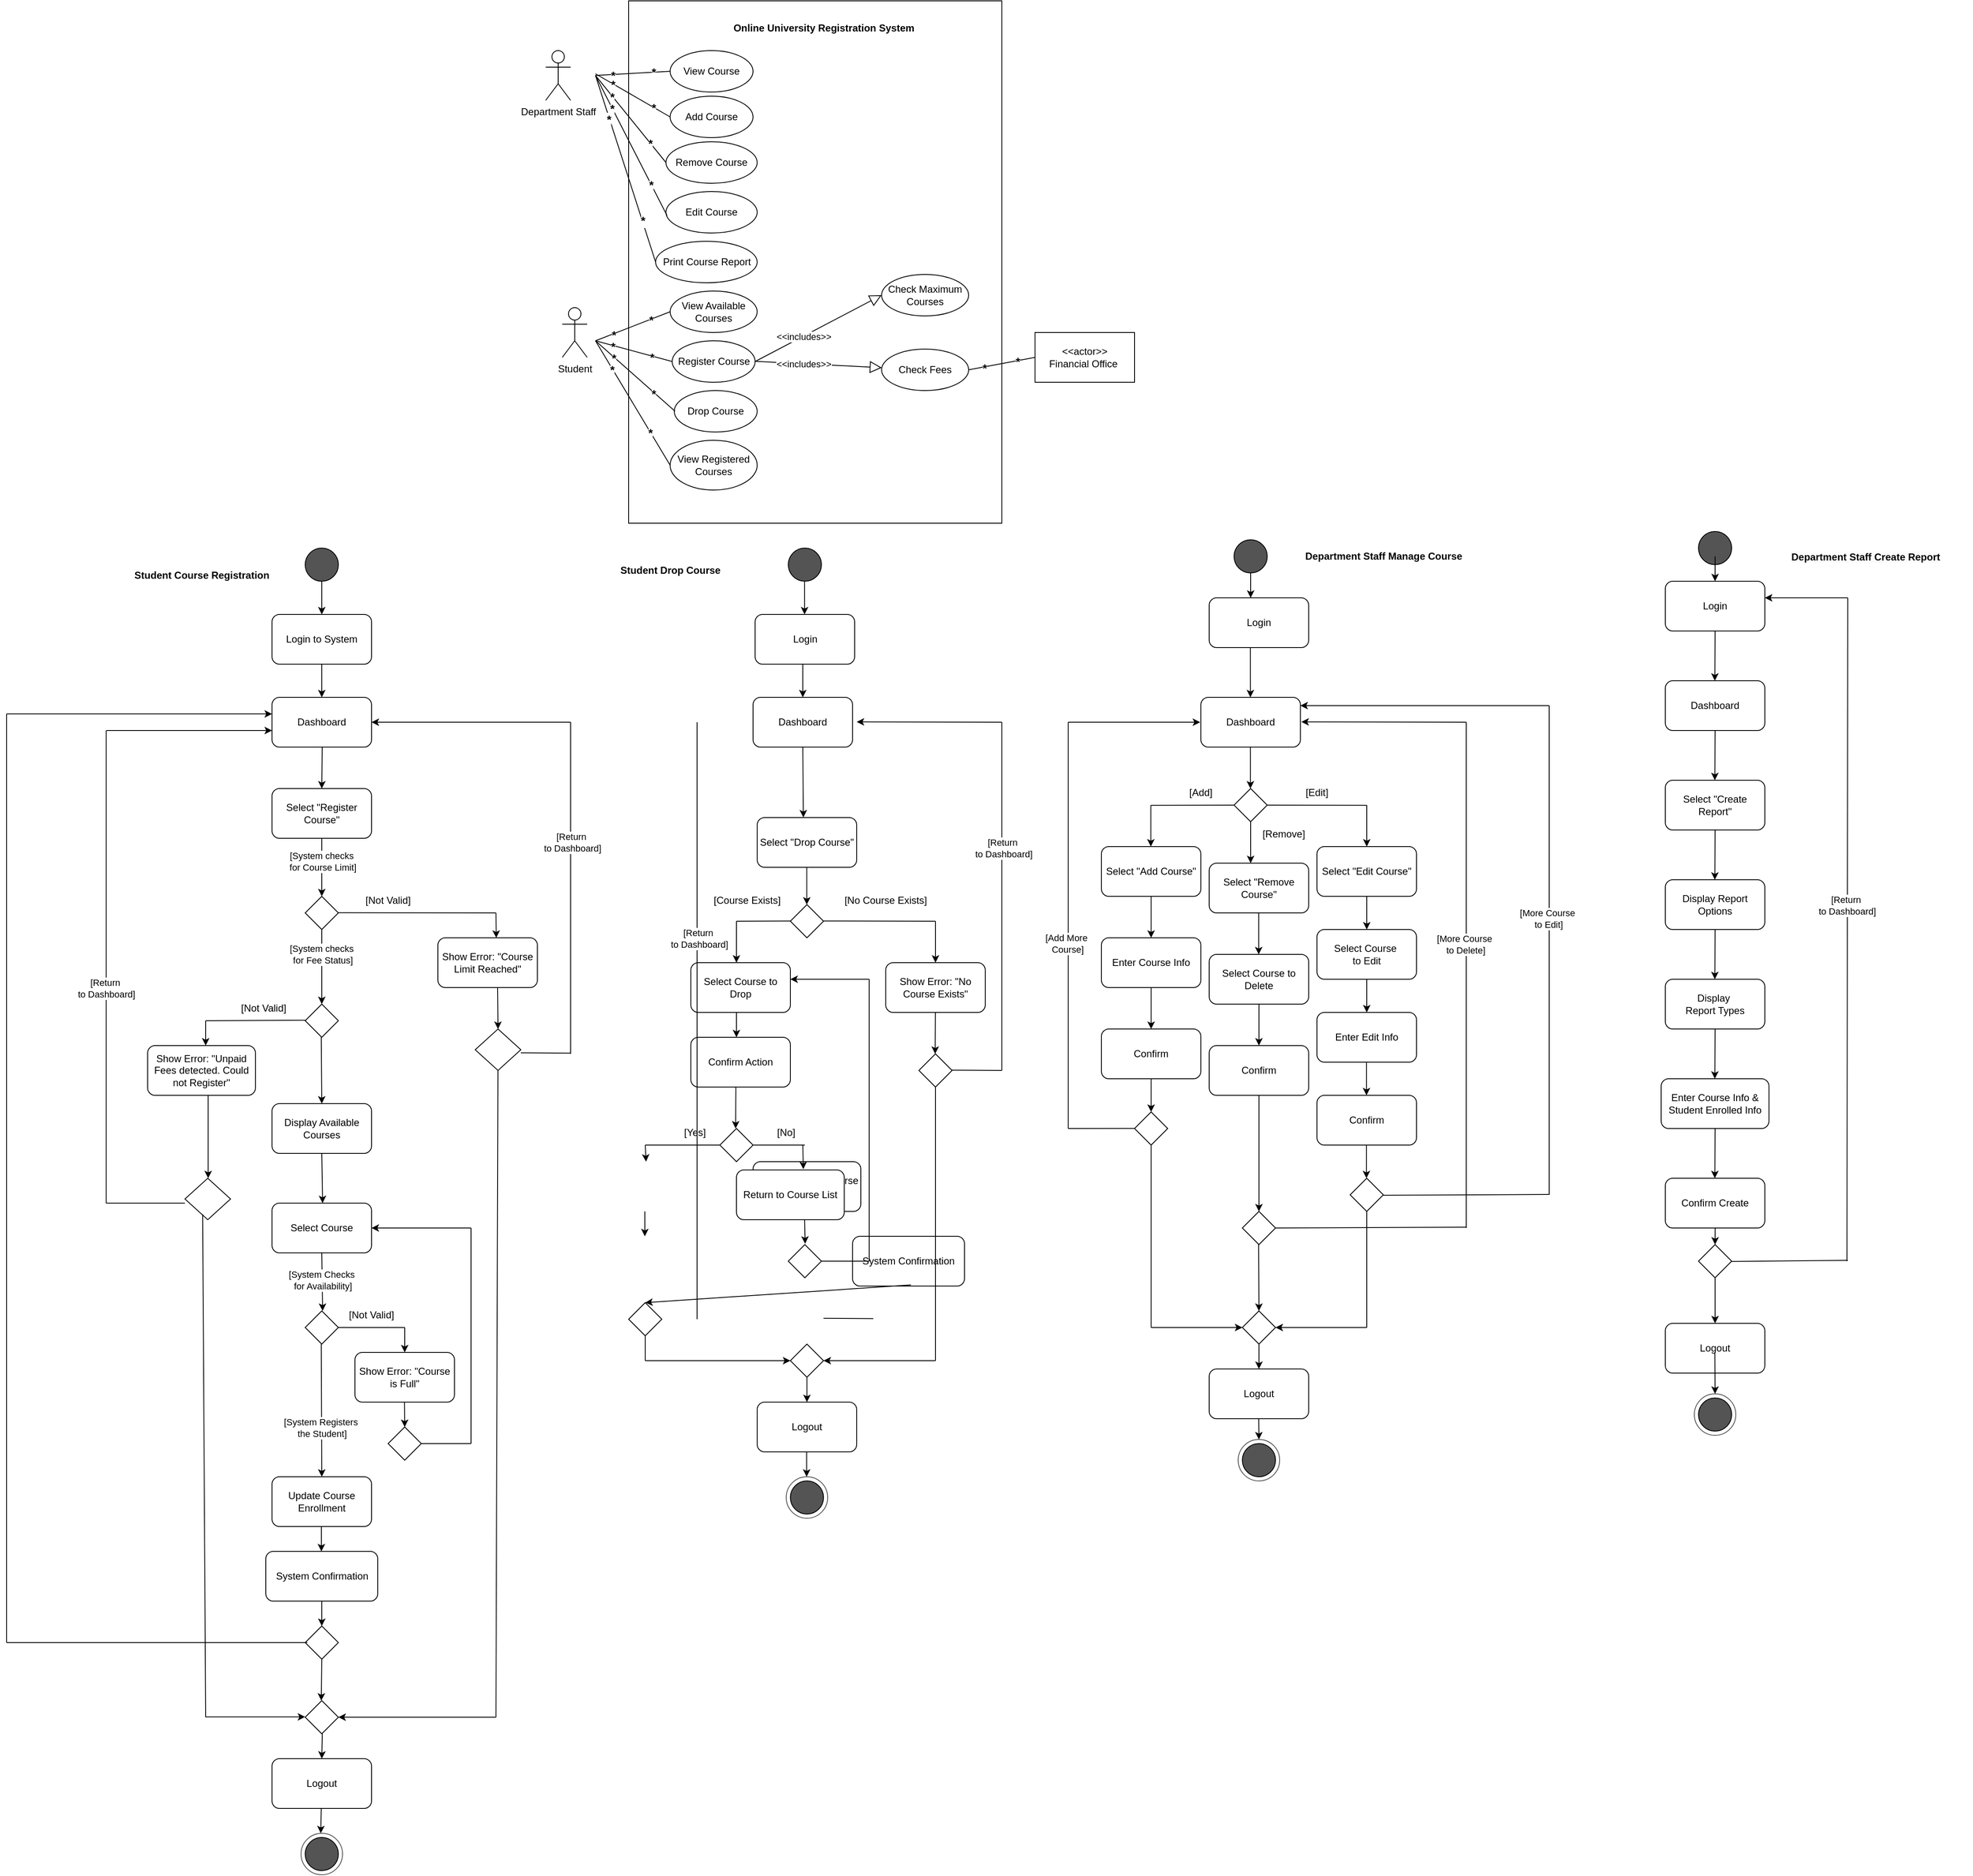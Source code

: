 <mxfile version="26.1.1">
  <diagram name="Page-1" id="iVtIzEym0j8K0igD0xIm">
    <mxGraphModel dx="3503" dy="1616" grid="1" gridSize="10" guides="1" tooltips="1" connect="1" arrows="1" fold="1" page="1" pageScale="1" pageWidth="850" pageHeight="1100" math="0" shadow="0">
      <root>
        <mxCell id="0" />
        <mxCell id="1" parent="0" />
        <mxCell id="cOvMReYoXUqAnT7zXksZ-333" value="" style="ellipse;whiteSpace=wrap;html=1;aspect=fixed;fillColor=#FFFFFF;strokeColor=#545454;" parent="1" vertex="1">
          <mxGeometry x="965" y="1875" width="50" height="50" as="geometry" />
        </mxCell>
        <mxCell id="cOvMReYoXUqAnT7zXksZ-88" value="" style="ellipse;whiteSpace=wrap;html=1;aspect=fixed;fillColor=#FFFFFF;strokeColor=#545454;" parent="1" vertex="1">
          <mxGeometry x="420" y="1920" width="50" height="50" as="geometry" />
        </mxCell>
        <mxCell id="cOvMReYoXUqAnT7zXksZ-1" value="" style="html=1;whiteSpace=wrap;" parent="1" vertex="1">
          <mxGeometry x="230" y="140" width="450" height="630" as="geometry" />
        </mxCell>
        <mxCell id="cOvMReYoXUqAnT7zXksZ-2" value="Student" style="shape=umlActor;verticalLabelPosition=bottom;verticalAlign=top;html=1;" parent="1" vertex="1">
          <mxGeometry x="150" y="510" width="30" height="60" as="geometry" />
        </mxCell>
        <mxCell id="cOvMReYoXUqAnT7zXksZ-3" value="Department Staff" style="shape=umlActor;verticalLabelPosition=bottom;verticalAlign=top;html=1;" parent="1" vertex="1">
          <mxGeometry x="130" y="200" width="30" height="60" as="geometry" />
        </mxCell>
        <mxCell id="cOvMReYoXUqAnT7zXksZ-8" value="Online University Registration System" style="text;align=center;fontStyle=1;verticalAlign=middle;spacingLeft=3;spacingRight=3;strokeColor=none;rotatable=0;points=[[0,0.5],[1,0.5]];portConstraint=eastwest;html=1;" parent="1" vertex="1">
          <mxGeometry x="425" y="160" width="80" height="26" as="geometry" />
        </mxCell>
        <mxCell id="cOvMReYoXUqAnT7zXksZ-9" value="View Course" style="ellipse;whiteSpace=wrap;html=1;" parent="1" vertex="1">
          <mxGeometry x="280" y="200" width="100" height="50" as="geometry" />
        </mxCell>
        <mxCell id="cOvMReYoXUqAnT7zXksZ-11" value="" style="endArrow=none;html=1;rounded=0;entryX=0;entryY=0.5;entryDx=0;entryDy=0;" parent="1" target="cOvMReYoXUqAnT7zXksZ-9" edge="1">
          <mxGeometry width="50" height="50" relative="1" as="geometry">
            <mxPoint x="190" y="230" as="sourcePoint" />
            <mxPoint x="240" y="180" as="targetPoint" />
          </mxGeometry>
        </mxCell>
        <mxCell id="cOvMReYoXUqAnT7zXksZ-12" value="&lt;font style=&quot;font-size: 14px;&quot;&gt;&lt;b&gt;*&lt;/b&gt;&lt;/font&gt;" style="edgeLabel;html=1;align=center;verticalAlign=middle;resizable=0;points=[];" parent="cOvMReYoXUqAnT7zXksZ-11" vertex="1" connectable="0">
          <mxGeometry x="-0.529" y="-1" relative="1" as="geometry">
            <mxPoint as="offset" />
          </mxGeometry>
        </mxCell>
        <mxCell id="cOvMReYoXUqAnT7zXksZ-13" value="&lt;font style=&quot;font-size: 14px;&quot;&gt;&lt;b&gt;*&lt;/b&gt;&lt;/font&gt;" style="edgeLabel;html=1;align=center;verticalAlign=middle;resizable=0;points=[];" parent="cOvMReYoXUqAnT7zXksZ-11" vertex="1" connectable="0">
          <mxGeometry x="0.557" relative="1" as="geometry">
            <mxPoint as="offset" />
          </mxGeometry>
        </mxCell>
        <mxCell id="cOvMReYoXUqAnT7zXksZ-14" value="" style="endArrow=none;html=1;rounded=0;entryX=0;entryY=0.5;entryDx=0;entryDy=0;" parent="1" target="cOvMReYoXUqAnT7zXksZ-17" edge="1">
          <mxGeometry width="50" height="50" relative="1" as="geometry">
            <mxPoint x="190" y="228" as="sourcePoint" />
            <mxPoint x="280" y="222.5" as="targetPoint" />
          </mxGeometry>
        </mxCell>
        <mxCell id="cOvMReYoXUqAnT7zXksZ-15" value="&lt;font style=&quot;font-size: 14px;&quot;&gt;&lt;b&gt;*&lt;/b&gt;&lt;/font&gt;" style="edgeLabel;html=1;align=center;verticalAlign=middle;resizable=0;points=[];" parent="cOvMReYoXUqAnT7zXksZ-14" vertex="1" connectable="0">
          <mxGeometry x="-0.529" y="-1" relative="1" as="geometry">
            <mxPoint as="offset" />
          </mxGeometry>
        </mxCell>
        <mxCell id="cOvMReYoXUqAnT7zXksZ-16" value="&lt;font style=&quot;font-size: 14px;&quot;&gt;&lt;b&gt;*&lt;/b&gt;&lt;/font&gt;" style="edgeLabel;html=1;align=center;verticalAlign=middle;resizable=0;points=[];" parent="cOvMReYoXUqAnT7zXksZ-14" vertex="1" connectable="0">
          <mxGeometry x="0.557" relative="1" as="geometry">
            <mxPoint as="offset" />
          </mxGeometry>
        </mxCell>
        <mxCell id="cOvMReYoXUqAnT7zXksZ-17" value="Add Course" style="ellipse;whiteSpace=wrap;html=1;" parent="1" vertex="1">
          <mxGeometry x="280" y="255" width="100" height="50" as="geometry" />
        </mxCell>
        <mxCell id="cOvMReYoXUqAnT7zXksZ-18" value="" style="endArrow=none;html=1;rounded=0;entryX=0;entryY=0.5;entryDx=0;entryDy=0;" parent="1" target="cOvMReYoXUqAnT7zXksZ-21" edge="1">
          <mxGeometry width="50" height="50" relative="1" as="geometry">
            <mxPoint x="190" y="230" as="sourcePoint" />
            <mxPoint x="290" y="305" as="targetPoint" />
          </mxGeometry>
        </mxCell>
        <mxCell id="cOvMReYoXUqAnT7zXksZ-19" value="&lt;font style=&quot;font-size: 14px;&quot;&gt;&lt;b&gt;*&lt;/b&gt;&lt;/font&gt;" style="edgeLabel;html=1;align=center;verticalAlign=middle;resizable=0;points=[];" parent="cOvMReYoXUqAnT7zXksZ-18" vertex="1" connectable="0">
          <mxGeometry x="-0.529" y="-1" relative="1" as="geometry">
            <mxPoint as="offset" />
          </mxGeometry>
        </mxCell>
        <mxCell id="cOvMReYoXUqAnT7zXksZ-20" value="&lt;font style=&quot;font-size: 14px;&quot;&gt;&lt;b&gt;*&lt;/b&gt;&lt;/font&gt;" style="edgeLabel;html=1;align=center;verticalAlign=middle;resizable=0;points=[];" parent="cOvMReYoXUqAnT7zXksZ-18" vertex="1" connectable="0">
          <mxGeometry x="0.557" relative="1" as="geometry">
            <mxPoint as="offset" />
          </mxGeometry>
        </mxCell>
        <mxCell id="cOvMReYoXUqAnT7zXksZ-21" value="Remove Course" style="ellipse;whiteSpace=wrap;html=1;" parent="1" vertex="1">
          <mxGeometry x="275" y="310" width="110" height="50" as="geometry" />
        </mxCell>
        <mxCell id="cOvMReYoXUqAnT7zXksZ-22" value="Edit Course" style="ellipse;whiteSpace=wrap;html=1;" parent="1" vertex="1">
          <mxGeometry x="275" y="370" width="110" height="50" as="geometry" />
        </mxCell>
        <mxCell id="cOvMReYoXUqAnT7zXksZ-23" value="" style="endArrow=none;html=1;rounded=0;entryX=0.012;entryY=0.58;entryDx=0;entryDy=0;entryPerimeter=0;" parent="1" target="cOvMReYoXUqAnT7zXksZ-22" edge="1">
          <mxGeometry width="50" height="50" relative="1" as="geometry">
            <mxPoint x="190" y="230" as="sourcePoint" />
            <mxPoint x="285" y="345" as="targetPoint" />
          </mxGeometry>
        </mxCell>
        <mxCell id="cOvMReYoXUqAnT7zXksZ-24" value="&lt;font style=&quot;font-size: 14px;&quot;&gt;&lt;b&gt;*&lt;/b&gt;&lt;/font&gt;" style="edgeLabel;html=1;align=center;verticalAlign=middle;resizable=0;points=[];" parent="cOvMReYoXUqAnT7zXksZ-23" vertex="1" connectable="0">
          <mxGeometry x="-0.529" y="-1" relative="1" as="geometry">
            <mxPoint as="offset" />
          </mxGeometry>
        </mxCell>
        <mxCell id="cOvMReYoXUqAnT7zXksZ-25" value="&lt;font style=&quot;font-size: 14px;&quot;&gt;&lt;b&gt;*&lt;/b&gt;&lt;/font&gt;" style="edgeLabel;html=1;align=center;verticalAlign=middle;resizable=0;points=[];" parent="cOvMReYoXUqAnT7zXksZ-23" vertex="1" connectable="0">
          <mxGeometry x="0.557" relative="1" as="geometry">
            <mxPoint as="offset" />
          </mxGeometry>
        </mxCell>
        <mxCell id="cOvMReYoXUqAnT7zXksZ-26" value="View Available Courses" style="ellipse;whiteSpace=wrap;html=1;" parent="1" vertex="1">
          <mxGeometry x="280" y="490" width="105" height="50" as="geometry" />
        </mxCell>
        <mxCell id="cOvMReYoXUqAnT7zXksZ-27" value="" style="endArrow=none;html=1;rounded=0;entryX=0;entryY=0.5;entryDx=0;entryDy=0;" parent="1" target="cOvMReYoXUqAnT7zXksZ-26" edge="1">
          <mxGeometry width="50" height="50" relative="1" as="geometry">
            <mxPoint x="190" y="550" as="sourcePoint" />
            <mxPoint x="230" y="430" as="targetPoint" />
          </mxGeometry>
        </mxCell>
        <mxCell id="cOvMReYoXUqAnT7zXksZ-28" value="&lt;font style=&quot;font-size: 14px;&quot;&gt;&lt;b&gt;*&lt;/b&gt;&lt;/font&gt;" style="edgeLabel;html=1;align=center;verticalAlign=middle;resizable=0;points=[];" parent="cOvMReYoXUqAnT7zXksZ-27" vertex="1" connectable="0">
          <mxGeometry x="-0.539" y="-1" relative="1" as="geometry">
            <mxPoint as="offset" />
          </mxGeometry>
        </mxCell>
        <mxCell id="cOvMReYoXUqAnT7zXksZ-29" value="&lt;b&gt;&lt;font style=&quot;font-size: 14px;&quot;&gt;*&lt;/font&gt;&lt;/b&gt;" style="edgeLabel;html=1;align=center;verticalAlign=middle;resizable=0;points=[];" parent="cOvMReYoXUqAnT7zXksZ-27" vertex="1" connectable="0">
          <mxGeometry x="0.471" y="-1" relative="1" as="geometry">
            <mxPoint as="offset" />
          </mxGeometry>
        </mxCell>
        <mxCell id="cOvMReYoXUqAnT7zXksZ-30" value="Print Course Report" style="ellipse;whiteSpace=wrap;html=1;" parent="1" vertex="1">
          <mxGeometry x="262.5" y="430" width="122.5" height="50" as="geometry" />
        </mxCell>
        <mxCell id="cOvMReYoXUqAnT7zXksZ-31" value="" style="endArrow=none;html=1;rounded=0;entryX=0;entryY=0.5;entryDx=0;entryDy=0;" parent="1" target="cOvMReYoXUqAnT7zXksZ-30" edge="1">
          <mxGeometry width="50" height="50" relative="1" as="geometry">
            <mxPoint x="190" y="230" as="sourcePoint" />
            <mxPoint x="286" y="409" as="targetPoint" />
          </mxGeometry>
        </mxCell>
        <mxCell id="cOvMReYoXUqAnT7zXksZ-32" value="&lt;font style=&quot;font-size: 14px;&quot;&gt;&lt;b&gt;*&lt;/b&gt;&lt;/font&gt;" style="edgeLabel;html=1;align=center;verticalAlign=middle;resizable=0;points=[];" parent="cOvMReYoXUqAnT7zXksZ-31" vertex="1" connectable="0">
          <mxGeometry x="-0.529" y="-1" relative="1" as="geometry">
            <mxPoint as="offset" />
          </mxGeometry>
        </mxCell>
        <mxCell id="cOvMReYoXUqAnT7zXksZ-33" value="&lt;font style=&quot;font-size: 14px;&quot;&gt;&lt;b&gt;*&lt;/b&gt;&lt;/font&gt;" style="edgeLabel;html=1;align=center;verticalAlign=middle;resizable=0;points=[];" parent="cOvMReYoXUqAnT7zXksZ-31" vertex="1" connectable="0">
          <mxGeometry x="0.557" relative="1" as="geometry">
            <mxPoint as="offset" />
          </mxGeometry>
        </mxCell>
        <mxCell id="cOvMReYoXUqAnT7zXksZ-34" value="Register Course" style="ellipse;whiteSpace=wrap;html=1;" parent="1" vertex="1">
          <mxGeometry x="282.5" y="550" width="100" height="50" as="geometry" />
        </mxCell>
        <mxCell id="cOvMReYoXUqAnT7zXksZ-35" value="" style="endArrow=none;html=1;rounded=0;entryX=0;entryY=0.5;entryDx=0;entryDy=0;" parent="1" target="cOvMReYoXUqAnT7zXksZ-34" edge="1">
          <mxGeometry width="50" height="50" relative="1" as="geometry">
            <mxPoint x="190" y="550" as="sourcePoint" />
            <mxPoint x="290" y="525" as="targetPoint" />
          </mxGeometry>
        </mxCell>
        <mxCell id="cOvMReYoXUqAnT7zXksZ-36" value="&lt;font style=&quot;font-size: 14px;&quot;&gt;&lt;b&gt;*&lt;/b&gt;&lt;/font&gt;" style="edgeLabel;html=1;align=center;verticalAlign=middle;resizable=0;points=[];" parent="cOvMReYoXUqAnT7zXksZ-35" vertex="1" connectable="0">
          <mxGeometry x="-0.539" y="-1" relative="1" as="geometry">
            <mxPoint as="offset" />
          </mxGeometry>
        </mxCell>
        <mxCell id="cOvMReYoXUqAnT7zXksZ-37" value="&lt;b&gt;&lt;font style=&quot;font-size: 14px;&quot;&gt;*&lt;/font&gt;&lt;/b&gt;" style="edgeLabel;html=1;align=center;verticalAlign=middle;resizable=0;points=[];" parent="cOvMReYoXUqAnT7zXksZ-35" vertex="1" connectable="0">
          <mxGeometry x="0.471" y="-1" relative="1" as="geometry">
            <mxPoint as="offset" />
          </mxGeometry>
        </mxCell>
        <mxCell id="cOvMReYoXUqAnT7zXksZ-38" value="Drop Course" style="ellipse;whiteSpace=wrap;html=1;" parent="1" vertex="1">
          <mxGeometry x="285" y="610" width="100" height="50" as="geometry" />
        </mxCell>
        <mxCell id="cOvMReYoXUqAnT7zXksZ-39" value="" style="endArrow=none;html=1;rounded=0;entryX=0.01;entryY=0.5;entryDx=0;entryDy=0;entryPerimeter=0;" parent="1" target="cOvMReYoXUqAnT7zXksZ-38" edge="1">
          <mxGeometry width="50" height="50" relative="1" as="geometry">
            <mxPoint x="190" y="550" as="sourcePoint" />
            <mxPoint x="292" y="585" as="targetPoint" />
          </mxGeometry>
        </mxCell>
        <mxCell id="cOvMReYoXUqAnT7zXksZ-40" value="&lt;font style=&quot;font-size: 14px;&quot;&gt;&lt;b&gt;*&lt;/b&gt;&lt;/font&gt;" style="edgeLabel;html=1;align=center;verticalAlign=middle;resizable=0;points=[];" parent="cOvMReYoXUqAnT7zXksZ-39" vertex="1" connectable="0">
          <mxGeometry x="-0.539" y="-1" relative="1" as="geometry">
            <mxPoint as="offset" />
          </mxGeometry>
        </mxCell>
        <mxCell id="cOvMReYoXUqAnT7zXksZ-41" value="&lt;b&gt;&lt;font style=&quot;font-size: 14px;&quot;&gt;*&lt;/font&gt;&lt;/b&gt;" style="edgeLabel;html=1;align=center;verticalAlign=middle;resizable=0;points=[];" parent="cOvMReYoXUqAnT7zXksZ-39" vertex="1" connectable="0">
          <mxGeometry x="0.471" y="-1" relative="1" as="geometry">
            <mxPoint as="offset" />
          </mxGeometry>
        </mxCell>
        <mxCell id="cOvMReYoXUqAnT7zXksZ-42" value="&amp;lt;&amp;lt;actor&amp;gt;&amp;gt;&lt;div&gt;Financial Office&amp;nbsp;&lt;/div&gt;" style="rounded=0;whiteSpace=wrap;html=1;" parent="1" vertex="1">
          <mxGeometry x="720" y="540" width="120" height="60" as="geometry" />
        </mxCell>
        <mxCell id="cOvMReYoXUqAnT7zXksZ-43" value="Check Fees" style="ellipse;whiteSpace=wrap;html=1;" parent="1" vertex="1">
          <mxGeometry x="535" y="560" width="105" height="50" as="geometry" />
        </mxCell>
        <mxCell id="cOvMReYoXUqAnT7zXksZ-45" value="" style="endArrow=block;endFill=0;endSize=12;html=1;rounded=0;" parent="1" target="cOvMReYoXUqAnT7zXksZ-43" edge="1">
          <mxGeometry width="160" relative="1" as="geometry">
            <mxPoint x="382.5" y="574.71" as="sourcePoint" />
            <mxPoint x="542.5" y="574.71" as="targetPoint" />
          </mxGeometry>
        </mxCell>
        <mxCell id="cOvMReYoXUqAnT7zXksZ-48" value="&amp;lt;&amp;lt;includes&amp;gt;&amp;gt;" style="edgeLabel;html=1;align=center;verticalAlign=middle;resizable=0;points=[];" parent="cOvMReYoXUqAnT7zXksZ-45" vertex="1" connectable="0">
          <mxGeometry x="-0.236" relative="1" as="geometry">
            <mxPoint as="offset" />
          </mxGeometry>
        </mxCell>
        <mxCell id="cOvMReYoXUqAnT7zXksZ-49" value="" style="endArrow=none;html=1;rounded=0;entryX=0;entryY=0.5;entryDx=0;entryDy=0;exitX=1;exitY=0.5;exitDx=0;exitDy=0;" parent="1" source="cOvMReYoXUqAnT7zXksZ-43" target="cOvMReYoXUqAnT7zXksZ-42" edge="1">
          <mxGeometry width="50" height="50" relative="1" as="geometry">
            <mxPoint x="625" y="532.5" as="sourcePoint" />
            <mxPoint x="715" y="497.5" as="targetPoint" />
          </mxGeometry>
        </mxCell>
        <mxCell id="cOvMReYoXUqAnT7zXksZ-50" value="&lt;font style=&quot;font-size: 14px;&quot;&gt;&lt;b&gt;*&lt;/b&gt;&lt;/font&gt;" style="edgeLabel;html=1;align=center;verticalAlign=middle;resizable=0;points=[];" parent="cOvMReYoXUqAnT7zXksZ-49" vertex="1" connectable="0">
          <mxGeometry x="-0.539" y="-1" relative="1" as="geometry">
            <mxPoint as="offset" />
          </mxGeometry>
        </mxCell>
        <mxCell id="cOvMReYoXUqAnT7zXksZ-51" value="&lt;b&gt;&lt;font style=&quot;font-size: 14px;&quot;&gt;*&lt;/font&gt;&lt;/b&gt;" style="edgeLabel;html=1;align=center;verticalAlign=middle;resizable=0;points=[];" parent="cOvMReYoXUqAnT7zXksZ-49" vertex="1" connectable="0">
          <mxGeometry x="0.471" y="-1" relative="1" as="geometry">
            <mxPoint as="offset" />
          </mxGeometry>
        </mxCell>
        <mxCell id="cOvMReYoXUqAnT7zXksZ-52" value="View Registered Courses" style="ellipse;whiteSpace=wrap;html=1;" parent="1" vertex="1">
          <mxGeometry x="280" y="670" width="105" height="60" as="geometry" />
        </mxCell>
        <mxCell id="cOvMReYoXUqAnT7zXksZ-53" value="" style="endArrow=none;html=1;rounded=0;entryX=0;entryY=0.5;entryDx=0;entryDy=0;" parent="1" target="cOvMReYoXUqAnT7zXksZ-52" edge="1">
          <mxGeometry width="50" height="50" relative="1" as="geometry">
            <mxPoint x="190" y="550" as="sourcePoint" />
            <mxPoint x="296" y="645" as="targetPoint" />
          </mxGeometry>
        </mxCell>
        <mxCell id="cOvMReYoXUqAnT7zXksZ-54" value="&lt;font style=&quot;font-size: 14px;&quot;&gt;&lt;b&gt;*&lt;/b&gt;&lt;/font&gt;" style="edgeLabel;html=1;align=center;verticalAlign=middle;resizable=0;points=[];" parent="cOvMReYoXUqAnT7zXksZ-53" vertex="1" connectable="0">
          <mxGeometry x="-0.539" y="-1" relative="1" as="geometry">
            <mxPoint as="offset" />
          </mxGeometry>
        </mxCell>
        <mxCell id="cOvMReYoXUqAnT7zXksZ-55" value="&lt;b&gt;&lt;font style=&quot;font-size: 14px;&quot;&gt;*&lt;/font&gt;&lt;/b&gt;" style="edgeLabel;html=1;align=center;verticalAlign=middle;resizable=0;points=[];" parent="cOvMReYoXUqAnT7zXksZ-53" vertex="1" connectable="0">
          <mxGeometry x="0.471" y="-1" relative="1" as="geometry">
            <mxPoint as="offset" />
          </mxGeometry>
        </mxCell>
        <mxCell id="cOvMReYoXUqAnT7zXksZ-56" value="Check Maximum Courses" style="ellipse;whiteSpace=wrap;html=1;" parent="1" vertex="1">
          <mxGeometry x="535" y="470" width="105" height="50" as="geometry" />
        </mxCell>
        <mxCell id="cOvMReYoXUqAnT7zXksZ-57" value="" style="endArrow=block;endFill=0;endSize=12;html=1;rounded=0;entryX=0;entryY=0.5;entryDx=0;entryDy=0;exitX=1;exitY=0.5;exitDx=0;exitDy=0;" parent="1" source="cOvMReYoXUqAnT7zXksZ-34" target="cOvMReYoXUqAnT7zXksZ-56" edge="1">
          <mxGeometry width="160" relative="1" as="geometry">
            <mxPoint x="392.5" y="584.71" as="sourcePoint" />
            <mxPoint x="534" y="555" as="targetPoint" />
          </mxGeometry>
        </mxCell>
        <mxCell id="cOvMReYoXUqAnT7zXksZ-58" value="&amp;lt;&amp;lt;includes&amp;gt;&amp;gt;" style="edgeLabel;html=1;align=center;verticalAlign=middle;resizable=0;points=[];" parent="cOvMReYoXUqAnT7zXksZ-57" vertex="1" connectable="0">
          <mxGeometry x="-0.236" relative="1" as="geometry">
            <mxPoint as="offset" />
          </mxGeometry>
        </mxCell>
        <mxCell id="cOvMReYoXUqAnT7zXksZ-60" value="" style="ellipse;whiteSpace=wrap;html=1;aspect=fixed;fillColor=#545454;" parent="1" vertex="1">
          <mxGeometry x="422.5" y="800" width="40" height="40" as="geometry" />
        </mxCell>
        <mxCell id="cOvMReYoXUqAnT7zXksZ-61" value="" style="endArrow=classic;html=1;rounded=0;" parent="1" edge="1">
          <mxGeometry width="50" height="50" relative="1" as="geometry">
            <mxPoint x="442.13" y="840" as="sourcePoint" />
            <mxPoint x="442.13" y="880" as="targetPoint" />
          </mxGeometry>
        </mxCell>
        <mxCell id="cOvMReYoXUqAnT7zXksZ-64" value="" style="endArrow=classic;html=1;rounded=0;exitX=0.5;exitY=1;exitDx=0;exitDy=0;entryX=0.464;entryY=-0.003;entryDx=0;entryDy=0;entryPerimeter=0;" parent="1" source="cOvMReYoXUqAnT7zXksZ-265" target="cOvMReYoXUqAnT7zXksZ-160" edge="1">
          <mxGeometry width="50" height="50" relative="1" as="geometry">
            <mxPoint x="443" y="1090" as="sourcePoint" />
            <mxPoint x="440" y="1120" as="targetPoint" />
          </mxGeometry>
        </mxCell>
        <mxCell id="cOvMReYoXUqAnT7zXksZ-74" value="" style="endArrow=classic;html=1;rounded=0;" parent="1" edge="1">
          <mxGeometry width="50" height="50" relative="1" as="geometry">
            <mxPoint x="444.81" y="1180" as="sourcePoint" />
            <mxPoint x="444.81" y="1230" as="targetPoint" />
          </mxGeometry>
        </mxCell>
        <mxCell id="cOvMReYoXUqAnT7zXksZ-75" value="" style="rhombus;whiteSpace=wrap;html=1;" parent="1" vertex="1">
          <mxGeometry x="425" y="1230" width="40" height="40" as="geometry" />
        </mxCell>
        <mxCell id="cOvMReYoXUqAnT7zXksZ-76" value="" style="endArrow=none;html=1;rounded=0;" parent="1" edge="1">
          <mxGeometry width="50" height="50" relative="1" as="geometry">
            <mxPoint x="360" y="1250" as="sourcePoint" />
            <mxPoint x="425" y="1249.77" as="targetPoint" />
          </mxGeometry>
        </mxCell>
        <mxCell id="cOvMReYoXUqAnT7zXksZ-77" value="" style="endArrow=none;html=1;rounded=0;" parent="1" edge="1">
          <mxGeometry width="50" height="50" relative="1" as="geometry">
            <mxPoint x="465" y="1249.77" as="sourcePoint" />
            <mxPoint x="600" y="1250" as="targetPoint" />
          </mxGeometry>
        </mxCell>
        <mxCell id="cOvMReYoXUqAnT7zXksZ-78" value="[No Course Exists]" style="text;html=1;align=center;verticalAlign=middle;whiteSpace=wrap;rounded=0;" parent="1" vertex="1">
          <mxGeometry x="480" y="1210" width="120" height="30" as="geometry" />
        </mxCell>
        <mxCell id="cOvMReYoXUqAnT7zXksZ-81" value="[Course Exists]" style="text;html=1;align=center;verticalAlign=middle;whiteSpace=wrap;rounded=0;" parent="1" vertex="1">
          <mxGeometry x="312.5" y="1210" width="120" height="30" as="geometry" />
        </mxCell>
        <mxCell id="cOvMReYoXUqAnT7zXksZ-83" value="Select Course to Drop" style="rounded=1;whiteSpace=wrap;html=1;" parent="1" vertex="1">
          <mxGeometry x="305" y="1300" width="120" height="60" as="geometry" />
        </mxCell>
        <mxCell id="cOvMReYoXUqAnT7zXksZ-84" value="" style="endArrow=classic;html=1;rounded=0;" parent="1" edge="1">
          <mxGeometry width="50" height="50" relative="1" as="geometry">
            <mxPoint x="360" y="1250" as="sourcePoint" />
            <mxPoint x="360" y="1300" as="targetPoint" />
          </mxGeometry>
        </mxCell>
        <mxCell id="cOvMReYoXUqAnT7zXksZ-85" value="" style="endArrow=classic;html=1;rounded=0;" parent="1" edge="1">
          <mxGeometry width="50" height="50" relative="1" as="geometry">
            <mxPoint x="600" y="1250" as="sourcePoint" />
            <mxPoint x="600" y="1300" as="targetPoint" />
          </mxGeometry>
        </mxCell>
        <mxCell id="cOvMReYoXUqAnT7zXksZ-86" value="Show Error: &quot;No Course Exists&quot;" style="rounded=1;whiteSpace=wrap;html=1;" parent="1" vertex="1">
          <mxGeometry x="540" y="1300" width="120" height="60" as="geometry" />
        </mxCell>
        <mxCell id="cOvMReYoXUqAnT7zXksZ-87" value="" style="ellipse;whiteSpace=wrap;html=1;aspect=fixed;fillColor=#545454;" parent="1" vertex="1">
          <mxGeometry x="425" y="1925" width="40" height="40" as="geometry" />
        </mxCell>
        <mxCell id="cOvMReYoXUqAnT7zXksZ-90" value="Confirm Action" style="rounded=1;whiteSpace=wrap;html=1;" parent="1" vertex="1">
          <mxGeometry x="305" y="1390" width="120" height="60" as="geometry" />
        </mxCell>
        <mxCell id="cOvMReYoXUqAnT7zXksZ-92" value="" style="endArrow=classic;html=1;rounded=0;entryX=1;entryY=0.5;entryDx=0;entryDy=0;" parent="1" target="cOvMReYoXUqAnT7zXksZ-100" edge="1">
          <mxGeometry width="50" height="50" relative="1" as="geometry">
            <mxPoint x="600" y="1780" as="sourcePoint" />
            <mxPoint x="470" y="1700" as="targetPoint" />
          </mxGeometry>
        </mxCell>
        <mxCell id="cOvMReYoXUqAnT7zXksZ-93" value="System Update Course Enrollment" style="rounded=1;whiteSpace=wrap;html=1;" parent="1" vertex="1">
          <mxGeometry x="380" y="1540" width="130" height="60" as="geometry" />
        </mxCell>
        <mxCell id="cOvMReYoXUqAnT7zXksZ-94" value="" style="endArrow=classic;html=1;rounded=0;" parent="1" edge="1">
          <mxGeometry width="50" height="50" relative="1" as="geometry">
            <mxPoint x="360" y="1360" as="sourcePoint" />
            <mxPoint x="360" y="1390" as="targetPoint" />
          </mxGeometry>
        </mxCell>
        <mxCell id="cOvMReYoXUqAnT7zXksZ-95" value="" style="endArrow=classic;html=1;rounded=0;" parent="1" edge="1">
          <mxGeometry width="50" height="50" relative="1" as="geometry">
            <mxPoint x="359.31" y="1450" as="sourcePoint" />
            <mxPoint x="359" y="1500" as="targetPoint" />
          </mxGeometry>
        </mxCell>
        <mxCell id="cOvMReYoXUqAnT7zXksZ-96" value="System Confirmation" style="rounded=1;whiteSpace=wrap;html=1;" parent="1" vertex="1">
          <mxGeometry x="500" y="1630" width="135" height="60" as="geometry" />
        </mxCell>
        <mxCell id="cOvMReYoXUqAnT7zXksZ-100" value="" style="rhombus;whiteSpace=wrap;html=1;" parent="1" vertex="1">
          <mxGeometry x="425" y="1760" width="40" height="40" as="geometry" />
        </mxCell>
        <mxCell id="cOvMReYoXUqAnT7zXksZ-103" value="" style="endArrow=classic;html=1;rounded=0;exitX=0.5;exitY=1;exitDx=0;exitDy=0;" parent="1" source="cOvMReYoXUqAnT7zXksZ-100" edge="1">
          <mxGeometry width="50" height="50" relative="1" as="geometry">
            <mxPoint x="440" y="1760" as="sourcePoint" />
            <mxPoint x="445" y="1830" as="targetPoint" />
          </mxGeometry>
        </mxCell>
        <mxCell id="cOvMReYoXUqAnT7zXksZ-104" value="" style="ellipse;whiteSpace=wrap;html=1;aspect=fixed;fillColor=#545454;" parent="1" vertex="1">
          <mxGeometry x="-160" y="800" width="40" height="40" as="geometry" />
        </mxCell>
        <mxCell id="cOvMReYoXUqAnT7zXksZ-105" value="" style="rhombus;whiteSpace=wrap;html=1;" parent="1" vertex="1">
          <mxGeometry x="340" y="1500" width="40" height="40" as="geometry" />
        </mxCell>
        <mxCell id="cOvMReYoXUqAnT7zXksZ-106" value="[No]" style="text;html=1;align=center;verticalAlign=middle;whiteSpace=wrap;rounded=0;" parent="1" vertex="1">
          <mxGeometry x="360" y="1490" width="120" height="30" as="geometry" />
        </mxCell>
        <mxCell id="cOvMReYoXUqAnT7zXksZ-107" value="[Yes]" style="text;html=1;align=center;verticalAlign=middle;whiteSpace=wrap;rounded=0;" parent="1" vertex="1">
          <mxGeometry x="250" y="1490" width="120" height="30" as="geometry" />
        </mxCell>
        <mxCell id="cOvMReYoXUqAnT7zXksZ-108" value="" style="endArrow=none;html=1;rounded=0;exitX=0;exitY=1;exitDx=0;exitDy=0;" parent="1" source="cOvMReYoXUqAnT7zXksZ-107" edge="1">
          <mxGeometry width="50" height="50" relative="1" as="geometry">
            <mxPoint x="275" y="1520.23" as="sourcePoint" />
            <mxPoint x="340" y="1520" as="targetPoint" />
          </mxGeometry>
        </mxCell>
        <mxCell id="cOvMReYoXUqAnT7zXksZ-109" value="" style="endArrow=none;html=1;rounded=0;entryX=0.687;entryY=1;entryDx=0;entryDy=0;entryPerimeter=0;" parent="1" target="cOvMReYoXUqAnT7zXksZ-106" edge="1">
          <mxGeometry width="50" height="50" relative="1" as="geometry">
            <mxPoint x="380" y="1520" as="sourcePoint" />
            <mxPoint x="440" y="1520" as="targetPoint" />
          </mxGeometry>
        </mxCell>
        <mxCell id="cOvMReYoXUqAnT7zXksZ-110" value="" style="endArrow=classic;html=1;rounded=0;exitX=0;exitY=1;exitDx=0;exitDy=0;" parent="1" source="cOvMReYoXUqAnT7zXksZ-107" edge="1">
          <mxGeometry width="50" height="50" relative="1" as="geometry">
            <mxPoint x="369.31" y="1550" as="sourcePoint" />
            <mxPoint x="251" y="1540" as="targetPoint" />
          </mxGeometry>
        </mxCell>
        <mxCell id="cOvMReYoXUqAnT7zXksZ-111" value="" style="endArrow=classic;html=1;rounded=0;" parent="1" edge="1">
          <mxGeometry width="50" height="50" relative="1" as="geometry">
            <mxPoint x="249.53" y="1600" as="sourcePoint" />
            <mxPoint x="249.53" y="1630" as="targetPoint" />
          </mxGeometry>
        </mxCell>
        <mxCell id="cOvMReYoXUqAnT7zXksZ-115" value="" style="endArrow=classic;html=1;rounded=0;entryX=0.564;entryY=-0.017;entryDx=0;entryDy=0;entryPerimeter=0;" parent="1" edge="1">
          <mxGeometry width="50" height="50" relative="1" as="geometry">
            <mxPoint x="440" y="1520" as="sourcePoint" />
            <mxPoint x="440.66" y="1548.98" as="targetPoint" />
          </mxGeometry>
        </mxCell>
        <mxCell id="cOvMReYoXUqAnT7zXksZ-118" value="Return to Course List" style="rounded=1;whiteSpace=wrap;html=1;" parent="1" vertex="1">
          <mxGeometry x="360" y="1550" width="130" height="60" as="geometry" />
        </mxCell>
        <mxCell id="cOvMReYoXUqAnT7zXksZ-119" value="" style="endArrow=none;html=1;rounded=0;exitX=1;exitY=0.5;exitDx=0;exitDy=0;" parent="1" source="cOvMReYoXUqAnT7zXksZ-123" edge="1">
          <mxGeometry width="50" height="50" relative="1" as="geometry">
            <mxPoint x="490" y="1579.66" as="sourcePoint" />
            <mxPoint x="520" y="1660" as="targetPoint" />
          </mxGeometry>
        </mxCell>
        <mxCell id="cOvMReYoXUqAnT7zXksZ-120" value="" style="endArrow=none;html=1;rounded=0;" parent="1" edge="1">
          <mxGeometry width="50" height="50" relative="1" as="geometry">
            <mxPoint x="520" y="1660" as="sourcePoint" />
            <mxPoint x="520" y="1320" as="targetPoint" />
          </mxGeometry>
        </mxCell>
        <mxCell id="cOvMReYoXUqAnT7zXksZ-121" value="" style="endArrow=classic;html=1;rounded=0;" parent="1" edge="1">
          <mxGeometry width="50" height="50" relative="1" as="geometry">
            <mxPoint x="520" y="1320" as="sourcePoint" />
            <mxPoint x="425" y="1320" as="targetPoint" />
          </mxGeometry>
        </mxCell>
        <mxCell id="cOvMReYoXUqAnT7zXksZ-122" value="" style="endArrow=classic;html=1;rounded=0;entryX=0.564;entryY=-0.017;entryDx=0;entryDy=0;entryPerimeter=0;" parent="1" edge="1">
          <mxGeometry width="50" height="50" relative="1" as="geometry">
            <mxPoint x="442.16" y="1610" as="sourcePoint" />
            <mxPoint x="442.82" y="1638.98" as="targetPoint" />
          </mxGeometry>
        </mxCell>
        <mxCell id="cOvMReYoXUqAnT7zXksZ-123" value="" style="rhombus;whiteSpace=wrap;html=1;" parent="1" vertex="1">
          <mxGeometry x="422.5" y="1640" width="40" height="40" as="geometry" />
        </mxCell>
        <mxCell id="cOvMReYoXUqAnT7zXksZ-128" value="Student Drop Course" style="text;align=center;fontStyle=1;verticalAlign=middle;spacingLeft=3;spacingRight=3;strokeColor=none;rotatable=0;points=[[0,0.5],[1,0.5]];portConstraint=eastwest;html=1;" parent="1" vertex="1">
          <mxGeometry x="240" y="814" width="80" height="26" as="geometry" />
        </mxCell>
        <mxCell id="cOvMReYoXUqAnT7zXksZ-130" value="Student Course Registration" style="text;align=center;fontStyle=1;verticalAlign=middle;spacingLeft=3;spacingRight=3;strokeColor=none;rotatable=0;points=[[0,0.5],[1,0.5]];portConstraint=eastwest;html=1;" parent="1" vertex="1">
          <mxGeometry x="-325" y="820" width="80" height="26" as="geometry" />
        </mxCell>
        <mxCell id="cOvMReYoXUqAnT7zXksZ-134" value="" style="endArrow=classic;html=1;rounded=0;" parent="1" edge="1">
          <mxGeometry width="50" height="50" relative="1" as="geometry">
            <mxPoint x="-140.0" y="840" as="sourcePoint" />
            <mxPoint x="-140.0" y="880" as="targetPoint" />
          </mxGeometry>
        </mxCell>
        <mxCell id="cOvMReYoXUqAnT7zXksZ-136" value="" style="endArrow=classic;html=1;rounded=0;" parent="1" edge="1">
          <mxGeometry width="50" height="50" relative="1" as="geometry">
            <mxPoint x="-139.5" y="1040" as="sourcePoint" />
            <mxPoint x="-140" y="1090" as="targetPoint" />
          </mxGeometry>
        </mxCell>
        <mxCell id="cOvMReYoXUqAnT7zXksZ-138" value="" style="endArrow=classic;html=1;rounded=0;exitX=0.5;exitY=1;exitDx=0;exitDy=0;" parent="1" target="cOvMReYoXUqAnT7zXksZ-139" edge="1">
          <mxGeometry width="50" height="50" relative="1" as="geometry">
            <mxPoint x="-140" y="1150" as="sourcePoint" />
            <mxPoint x="-137.69" y="1200" as="targetPoint" />
          </mxGeometry>
        </mxCell>
        <mxCell id="cOvMReYoXUqAnT7zXksZ-144" value="[System checks&amp;nbsp;&lt;div&gt;for Course Limit]&lt;/div&gt;" style="edgeLabel;html=1;align=center;verticalAlign=middle;resizable=0;points=[];" parent="cOvMReYoXUqAnT7zXksZ-138" vertex="1" connectable="0">
          <mxGeometry x="-0.194" y="1" relative="1" as="geometry">
            <mxPoint as="offset" />
          </mxGeometry>
        </mxCell>
        <mxCell id="cOvMReYoXUqAnT7zXksZ-139" value="" style="rhombus;whiteSpace=wrap;html=1;" parent="1" vertex="1">
          <mxGeometry x="-160" y="1220" width="40" height="40" as="geometry" />
        </mxCell>
        <mxCell id="cOvMReYoXUqAnT7zXksZ-141" value="[Not Valid]" style="text;html=1;align=center;verticalAlign=middle;whiteSpace=wrap;rounded=0;" parent="1" vertex="1">
          <mxGeometry x="-120" y="1210" width="120" height="30" as="geometry" />
        </mxCell>
        <mxCell id="cOvMReYoXUqAnT7zXksZ-145" value="" style="endArrow=none;html=1;rounded=0;" parent="1" edge="1">
          <mxGeometry width="50" height="50" relative="1" as="geometry">
            <mxPoint x="-120" y="1239.79" as="sourcePoint" />
            <mxPoint x="70" y="1240" as="targetPoint" />
          </mxGeometry>
        </mxCell>
        <mxCell id="cOvMReYoXUqAnT7zXksZ-147" value="" style="endArrow=classic;html=1;rounded=0;" parent="1" edge="1">
          <mxGeometry width="50" height="50" relative="1" as="geometry">
            <mxPoint x="70" y="1240" as="sourcePoint" />
            <mxPoint x="70.38" y="1270" as="targetPoint" />
          </mxGeometry>
        </mxCell>
        <mxCell id="cOvMReYoXUqAnT7zXksZ-149" value="" style="endArrow=classic;html=1;rounded=0;exitX=0.5;exitY=1;exitDx=0;exitDy=0;entryX=0.5;entryY=0;entryDx=0;entryDy=0;" parent="1" target="cOvMReYoXUqAnT7zXksZ-151" edge="1">
          <mxGeometry width="50" height="50" relative="1" as="geometry">
            <mxPoint x="-140" y="1260" as="sourcePoint" />
            <mxPoint x="-140" y="1330" as="targetPoint" />
          </mxGeometry>
        </mxCell>
        <mxCell id="cOvMReYoXUqAnT7zXksZ-171" value="[System checks&amp;nbsp;&lt;div&gt;f&lt;span style=&quot;background-color: light-dark(#ffffff, var(--ge-dark-color, #121212)); color: light-dark(rgb(0, 0, 0), rgb(255, 255, 255));&quot;&gt;or Fee Status]&lt;/span&gt;&lt;/div&gt;" style="edgeLabel;html=1;align=center;verticalAlign=middle;resizable=0;points=[];" parent="cOvMReYoXUqAnT7zXksZ-149" vertex="1" connectable="0">
          <mxGeometry x="-0.338" y="1" relative="1" as="geometry">
            <mxPoint as="offset" />
          </mxGeometry>
        </mxCell>
        <mxCell id="cOvMReYoXUqAnT7zXksZ-151" value="" style="rhombus;whiteSpace=wrap;html=1;" parent="1" vertex="1">
          <mxGeometry x="-160" y="1350" width="40" height="40" as="geometry" />
        </mxCell>
        <mxCell id="cOvMReYoXUqAnT7zXksZ-155" value="" style="endArrow=none;html=1;rounded=0;" parent="1" edge="1">
          <mxGeometry width="50" height="50" relative="1" as="geometry">
            <mxPoint x="-160" y="1369.35" as="sourcePoint" />
            <mxPoint x="-280" y="1370" as="targetPoint" />
          </mxGeometry>
        </mxCell>
        <mxCell id="cOvMReYoXUqAnT7zXksZ-156" value="[Not Valid]" style="text;html=1;align=center;verticalAlign=middle;whiteSpace=wrap;rounded=0;" parent="1" vertex="1">
          <mxGeometry x="-270" y="1340" width="120" height="30" as="geometry" />
        </mxCell>
        <mxCell id="cOvMReYoXUqAnT7zXksZ-158" value="" style="endArrow=classic;html=1;rounded=0;" parent="1" edge="1">
          <mxGeometry width="50" height="50" relative="1" as="geometry">
            <mxPoint x="-280" y="1370" as="sourcePoint" />
            <mxPoint x="-280" y="1400" as="targetPoint" />
          </mxGeometry>
        </mxCell>
        <mxCell id="cOvMReYoXUqAnT7zXksZ-160" value="Select &quot;Drop Course&quot;" style="rounded=1;whiteSpace=wrap;html=1;" parent="1" vertex="1">
          <mxGeometry x="385" y="1125" width="120" height="60" as="geometry" />
        </mxCell>
        <mxCell id="cOvMReYoXUqAnT7zXksZ-161" value="Login" style="rounded=1;whiteSpace=wrap;html=1;" parent="1" vertex="1">
          <mxGeometry x="382.5" y="880" width="120" height="60" as="geometry" />
        </mxCell>
        <mxCell id="cOvMReYoXUqAnT7zXksZ-162" value="Login to System" style="rounded=1;whiteSpace=wrap;html=1;" parent="1" vertex="1">
          <mxGeometry x="-200" y="880" width="120" height="60" as="geometry" />
        </mxCell>
        <mxCell id="cOvMReYoXUqAnT7zXksZ-164" value="Select &quot;Register Course&quot;" style="rounded=1;whiteSpace=wrap;html=1;" parent="1" vertex="1">
          <mxGeometry x="-200" y="1090" width="120" height="60" as="geometry" />
        </mxCell>
        <mxCell id="cOvMReYoXUqAnT7zXksZ-165" value="Show Error: &quot;Course Limit Reached&quot;" style="rounded=1;whiteSpace=wrap;html=1;" parent="1" vertex="1">
          <mxGeometry y="1270" width="120" height="60" as="geometry" />
        </mxCell>
        <mxCell id="cOvMReYoXUqAnT7zXksZ-166" value="Show Error: &quot;Unpaid Fees detected. Could not Register&quot;" style="rounded=1;whiteSpace=wrap;html=1;" parent="1" vertex="1">
          <mxGeometry x="-350" y="1400" width="130" height="60" as="geometry" />
        </mxCell>
        <mxCell id="cOvMReYoXUqAnT7zXksZ-174" value="" style="endArrow=classic;html=1;rounded=0;" parent="1" edge="1">
          <mxGeometry width="50" height="50" relative="1" as="geometry">
            <mxPoint x="-140.62" y="1390" as="sourcePoint" />
            <mxPoint x="-140" y="1470" as="targetPoint" />
          </mxGeometry>
        </mxCell>
        <mxCell id="cOvMReYoXUqAnT7zXksZ-178" value="Display Available Courses" style="rounded=1;whiteSpace=wrap;html=1;" parent="1" vertex="1">
          <mxGeometry x="-200" y="1470" width="120" height="60" as="geometry" />
        </mxCell>
        <mxCell id="cOvMReYoXUqAnT7zXksZ-179" value="" style="endArrow=classic;html=1;rounded=0;" parent="1" edge="1">
          <mxGeometry width="50" height="50" relative="1" as="geometry">
            <mxPoint x="-140" y="1530" as="sourcePoint" />
            <mxPoint x="-139" y="1590" as="targetPoint" />
          </mxGeometry>
        </mxCell>
        <mxCell id="cOvMReYoXUqAnT7zXksZ-180" value="Select Course" style="rounded=1;whiteSpace=wrap;html=1;" parent="1" vertex="1">
          <mxGeometry x="-200" y="1590" width="120" height="60" as="geometry" />
        </mxCell>
        <mxCell id="cOvMReYoXUqAnT7zXksZ-181" value="" style="endArrow=classic;html=1;rounded=0;" parent="1" edge="1">
          <mxGeometry width="50" height="50" relative="1" as="geometry">
            <mxPoint x="-140" y="1650" as="sourcePoint" />
            <mxPoint x="-139" y="1720" as="targetPoint" />
          </mxGeometry>
        </mxCell>
        <mxCell id="cOvMReYoXUqAnT7zXksZ-182" value="[System Checks&amp;nbsp;&lt;div&gt;for Availability]&lt;/div&gt;" style="edgeLabel;html=1;align=center;verticalAlign=middle;resizable=0;points=[];" parent="cOvMReYoXUqAnT7zXksZ-181" vertex="1" connectable="0">
          <mxGeometry x="-0.314" relative="1" as="geometry">
            <mxPoint y="9" as="offset" />
          </mxGeometry>
        </mxCell>
        <mxCell id="cOvMReYoXUqAnT7zXksZ-183" value="Show Error: &quot;Course is Full&quot;" style="rounded=1;whiteSpace=wrap;html=1;" parent="1" vertex="1">
          <mxGeometry x="-100" y="1770" width="120" height="60" as="geometry" />
        </mxCell>
        <mxCell id="cOvMReYoXUqAnT7zXksZ-184" value="" style="rhombus;whiteSpace=wrap;html=1;" parent="1" vertex="1">
          <mxGeometry x="-160" y="1720" width="40" height="40" as="geometry" />
        </mxCell>
        <mxCell id="cOvMReYoXUqAnT7zXksZ-185" value="[Not Valid]" style="text;html=1;align=center;verticalAlign=middle;whiteSpace=wrap;rounded=0;" parent="1" vertex="1">
          <mxGeometry x="-140" y="1710" width="120" height="30" as="geometry" />
        </mxCell>
        <mxCell id="cOvMReYoXUqAnT7zXksZ-186" value="" style="endArrow=classic;html=1;rounded=0;" parent="1" edge="1">
          <mxGeometry width="50" height="50" relative="1" as="geometry">
            <mxPoint x="-140.62" y="1760" as="sourcePoint" />
            <mxPoint x="-140" y="1920" as="targetPoint" />
          </mxGeometry>
        </mxCell>
        <mxCell id="cOvMReYoXUqAnT7zXksZ-202" value="[System Registers&amp;nbsp;&lt;div&gt;the Student]&lt;/div&gt;" style="edgeLabel;html=1;align=center;verticalAlign=middle;resizable=0;points=[];" parent="cOvMReYoXUqAnT7zXksZ-186" vertex="1" connectable="0">
          <mxGeometry x="-0.095" y="-1" relative="1" as="geometry">
            <mxPoint x="1" y="28" as="offset" />
          </mxGeometry>
        </mxCell>
        <mxCell id="cOvMReYoXUqAnT7zXksZ-187" value="" style="endArrow=none;html=1;rounded=0;" parent="1" edge="1">
          <mxGeometry width="50" height="50" relative="1" as="geometry">
            <mxPoint x="-120" y="1740.0" as="sourcePoint" />
            <mxPoint x="-40" y="1740" as="targetPoint" />
          </mxGeometry>
        </mxCell>
        <mxCell id="cOvMReYoXUqAnT7zXksZ-188" value="" style="endArrow=classic;html=1;rounded=0;" parent="1" edge="1">
          <mxGeometry width="50" height="50" relative="1" as="geometry">
            <mxPoint x="-40" y="1740" as="sourcePoint" />
            <mxPoint x="-40" y="1770" as="targetPoint" />
          </mxGeometry>
        </mxCell>
        <mxCell id="cOvMReYoXUqAnT7zXksZ-189" value="" style="endArrow=classic;html=1;rounded=0;" parent="1" edge="1">
          <mxGeometry width="50" height="50" relative="1" as="geometry">
            <mxPoint x="-40.31" y="1830" as="sourcePoint" />
            <mxPoint x="-40" y="1860" as="targetPoint" />
          </mxGeometry>
        </mxCell>
        <mxCell id="cOvMReYoXUqAnT7zXksZ-190" value="" style="rhombus;whiteSpace=wrap;html=1;" parent="1" vertex="1">
          <mxGeometry x="-60" y="1860" width="40" height="40" as="geometry" />
        </mxCell>
        <mxCell id="cOvMReYoXUqAnT7zXksZ-191" value="" style="endArrow=none;html=1;rounded=0;" parent="1" edge="1">
          <mxGeometry width="50" height="50" relative="1" as="geometry">
            <mxPoint x="-20" y="1880" as="sourcePoint" />
            <mxPoint x="40" y="1880" as="targetPoint" />
          </mxGeometry>
        </mxCell>
        <mxCell id="cOvMReYoXUqAnT7zXksZ-193" value="" style="endArrow=none;html=1;rounded=0;" parent="1" edge="1">
          <mxGeometry width="50" height="50" relative="1" as="geometry">
            <mxPoint x="40" y="1880" as="sourcePoint" />
            <mxPoint x="40" y="1620" as="targetPoint" />
          </mxGeometry>
        </mxCell>
        <mxCell id="cOvMReYoXUqAnT7zXksZ-194" value="" style="endArrow=classic;html=1;rounded=0;entryX=1;entryY=0.5;entryDx=0;entryDy=0;" parent="1" target="cOvMReYoXUqAnT7zXksZ-180" edge="1">
          <mxGeometry width="50" height="50" relative="1" as="geometry">
            <mxPoint x="40" y="1620" as="sourcePoint" />
            <mxPoint x="100" y="1570" as="targetPoint" />
          </mxGeometry>
        </mxCell>
        <mxCell id="cOvMReYoXUqAnT7zXksZ-197" value="Update Course Enrollment" style="rounded=1;whiteSpace=wrap;html=1;" parent="1" vertex="1">
          <mxGeometry x="-200" y="1920" width="120" height="60" as="geometry" />
        </mxCell>
        <mxCell id="cOvMReYoXUqAnT7zXksZ-200" value="System Confirmation" style="rounded=1;whiteSpace=wrap;html=1;" parent="1" vertex="1">
          <mxGeometry x="-207.5" y="2010" width="135" height="60" as="geometry" />
        </mxCell>
        <mxCell id="cOvMReYoXUqAnT7zXksZ-201" value="" style="endArrow=classic;html=1;rounded=0;" parent="1" edge="1">
          <mxGeometry width="50" height="50" relative="1" as="geometry">
            <mxPoint x="-140.48" y="1980" as="sourcePoint" />
            <mxPoint x="-140.48" y="2010" as="targetPoint" />
          </mxGeometry>
        </mxCell>
        <mxCell id="cOvMReYoXUqAnT7zXksZ-203" value="" style="endArrow=classic;html=1;rounded=0;" parent="1" edge="1">
          <mxGeometry width="50" height="50" relative="1" as="geometry">
            <mxPoint x="-280" y="2209.57" as="sourcePoint" />
            <mxPoint x="-160" y="2209.57" as="targetPoint" />
          </mxGeometry>
        </mxCell>
        <mxCell id="cOvMReYoXUqAnT7zXksZ-204" value="" style="rhombus;whiteSpace=wrap;html=1;" parent="1" vertex="1">
          <mxGeometry x="-160" y="2190" width="40" height="40" as="geometry" />
        </mxCell>
        <mxCell id="cOvMReYoXUqAnT7zXksZ-205" value="" style="endArrow=classic;html=1;rounded=0;" parent="1" edge="1">
          <mxGeometry width="50" height="50" relative="1" as="geometry">
            <mxPoint x="-140.0" y="2070" as="sourcePoint" />
            <mxPoint x="-140.0" y="2100" as="targetPoint" />
          </mxGeometry>
        </mxCell>
        <mxCell id="cOvMReYoXUqAnT7zXksZ-206" value="" style="endArrow=classic;html=1;rounded=0;entryX=1;entryY=0.5;entryDx=0;entryDy=0;" parent="1" target="cOvMReYoXUqAnT7zXksZ-204" edge="1">
          <mxGeometry width="50" height="50" relative="1" as="geometry">
            <mxPoint x="70" y="2210" as="sourcePoint" />
            <mxPoint x="-150" y="2130" as="targetPoint" />
          </mxGeometry>
        </mxCell>
        <mxCell id="cOvMReYoXUqAnT7zXksZ-207" value="" style="ellipse;whiteSpace=wrap;html=1;aspect=fixed;fillColor=#FFFFFF;strokeColor=#545454;" parent="1" vertex="1">
          <mxGeometry x="-165" y="2350" width="50" height="50" as="geometry" />
        </mxCell>
        <mxCell id="cOvMReYoXUqAnT7zXksZ-208" value="" style="ellipse;whiteSpace=wrap;html=1;aspect=fixed;fillColor=#545454;" parent="1" vertex="1">
          <mxGeometry x="-160" y="2355" width="40" height="40" as="geometry" />
        </mxCell>
        <mxCell id="cOvMReYoXUqAnT7zXksZ-210" value="Department Staff Manage Course" style="text;align=center;fontStyle=1;verticalAlign=middle;spacingLeft=3;spacingRight=3;strokeColor=none;rotatable=0;points=[[0,0.5],[1,0.5]];portConstraint=eastwest;html=1;" parent="1" vertex="1">
          <mxGeometry x="1100" y="797" width="80" height="26" as="geometry" />
        </mxCell>
        <mxCell id="cOvMReYoXUqAnT7zXksZ-213" value="" style="ellipse;whiteSpace=wrap;html=1;aspect=fixed;fillColor=#545454;" parent="1" vertex="1">
          <mxGeometry x="960" y="790" width="40" height="40" as="geometry" />
        </mxCell>
        <mxCell id="cOvMReYoXUqAnT7zXksZ-214" value="" style="endArrow=classic;html=1;rounded=0;exitX=0.414;exitY=1;exitDx=0;exitDy=0;exitPerimeter=0;" parent="1" source="cOvMReYoXUqAnT7zXksZ-304" edge="1">
          <mxGeometry width="50" height="50" relative="1" as="geometry">
            <mxPoint x="979.72" y="940" as="sourcePoint" />
            <mxPoint x="979.72" y="980" as="targetPoint" />
          </mxGeometry>
        </mxCell>
        <mxCell id="cOvMReYoXUqAnT7zXksZ-215" value="Dashboard" style="rounded=1;whiteSpace=wrap;html=1;" parent="1" vertex="1">
          <mxGeometry x="920" y="980" width="120" height="60" as="geometry" />
        </mxCell>
        <mxCell id="cOvMReYoXUqAnT7zXksZ-216" value="" style="endArrow=classic;html=1;rounded=0;" parent="1" edge="1">
          <mxGeometry width="50" height="50" relative="1" as="geometry">
            <mxPoint x="979.72" y="1040" as="sourcePoint" />
            <mxPoint x="979.72" y="1090" as="targetPoint" />
          </mxGeometry>
        </mxCell>
        <mxCell id="cOvMReYoXUqAnT7zXksZ-217" value="" style="rhombus;whiteSpace=wrap;html=1;" parent="1" vertex="1">
          <mxGeometry x="960" y="1090" width="40" height="40" as="geometry" />
        </mxCell>
        <mxCell id="cOvMReYoXUqAnT7zXksZ-218" value="" style="endArrow=none;html=1;rounded=0;" parent="1" edge="1">
          <mxGeometry width="50" height="50" relative="1" as="geometry">
            <mxPoint x="860" y="1110.28" as="sourcePoint" />
            <mxPoint x="960" y="1110" as="targetPoint" />
          </mxGeometry>
        </mxCell>
        <mxCell id="cOvMReYoXUqAnT7zXksZ-219" value="" style="endArrow=none;html=1;rounded=0;" parent="1" edge="1">
          <mxGeometry width="50" height="50" relative="1" as="geometry">
            <mxPoint x="1000" y="1110" as="sourcePoint" />
            <mxPoint x="1120" y="1110.28" as="targetPoint" />
          </mxGeometry>
        </mxCell>
        <mxCell id="cOvMReYoXUqAnT7zXksZ-220" value="" style="endArrow=classic;html=1;rounded=0;" parent="1" edge="1">
          <mxGeometry width="50" height="50" relative="1" as="geometry">
            <mxPoint x="859.67" y="1110" as="sourcePoint" />
            <mxPoint x="859.67" y="1160" as="targetPoint" />
          </mxGeometry>
        </mxCell>
        <mxCell id="cOvMReYoXUqAnT7zXksZ-221" value="" style="endArrow=classic;html=1;rounded=0;" parent="1" edge="1">
          <mxGeometry width="50" height="50" relative="1" as="geometry">
            <mxPoint x="980" y="1130" as="sourcePoint" />
            <mxPoint x="980" y="1180" as="targetPoint" />
          </mxGeometry>
        </mxCell>
        <mxCell id="cOvMReYoXUqAnT7zXksZ-222" value="" style="endArrow=classic;html=1;rounded=0;" parent="1" edge="1">
          <mxGeometry width="50" height="50" relative="1" as="geometry">
            <mxPoint x="1120" y="1110" as="sourcePoint" />
            <mxPoint x="1120" y="1160" as="targetPoint" />
          </mxGeometry>
        </mxCell>
        <mxCell id="cOvMReYoXUqAnT7zXksZ-223" value="[Edit]" style="text;html=1;align=center;verticalAlign=middle;whiteSpace=wrap;rounded=0;" parent="1" vertex="1">
          <mxGeometry x="1000" y="1080" width="120" height="30" as="geometry" />
        </mxCell>
        <mxCell id="cOvMReYoXUqAnT7zXksZ-226" value="[Remove]" style="text;html=1;align=center;verticalAlign=middle;whiteSpace=wrap;rounded=0;" parent="1" vertex="1">
          <mxGeometry x="960" y="1130" width="120" height="30" as="geometry" />
        </mxCell>
        <mxCell id="cOvMReYoXUqAnT7zXksZ-227" value="[Add]" style="text;html=1;align=center;verticalAlign=middle;whiteSpace=wrap;rounded=0;" parent="1" vertex="1">
          <mxGeometry x="860" y="1080" width="120" height="30" as="geometry" />
        </mxCell>
        <mxCell id="cOvMReYoXUqAnT7zXksZ-228" value="Select &quot;Add Course&quot;" style="rounded=1;whiteSpace=wrap;html=1;" parent="1" vertex="1">
          <mxGeometry x="800" y="1160" width="120" height="60" as="geometry" />
        </mxCell>
        <mxCell id="cOvMReYoXUqAnT7zXksZ-229" value="Select &quot;Edit Course&quot;" style="rounded=1;whiteSpace=wrap;html=1;" parent="1" vertex="1">
          <mxGeometry x="1060" y="1160" width="120" height="60" as="geometry" />
        </mxCell>
        <mxCell id="cOvMReYoXUqAnT7zXksZ-230" value="Select &quot;Remove Course&quot;" style="rounded=1;whiteSpace=wrap;html=1;" parent="1" vertex="1">
          <mxGeometry x="930" y="1180" width="120" height="60" as="geometry" />
        </mxCell>
        <mxCell id="cOvMReYoXUqAnT7zXksZ-231" value="" style="endArrow=classic;html=1;rounded=0;" parent="1" edge="1">
          <mxGeometry width="50" height="50" relative="1" as="geometry">
            <mxPoint x="860" y="1220" as="sourcePoint" />
            <mxPoint x="860" y="1270" as="targetPoint" />
          </mxGeometry>
        </mxCell>
        <mxCell id="cOvMReYoXUqAnT7zXksZ-232" value="Enter Course Info" style="rounded=1;whiteSpace=wrap;html=1;" parent="1" vertex="1">
          <mxGeometry x="800" y="1270" width="120" height="60" as="geometry" />
        </mxCell>
        <mxCell id="cOvMReYoXUqAnT7zXksZ-234" value="" style="endArrow=classic;html=1;rounded=0;" parent="1" edge="1">
          <mxGeometry width="50" height="50" relative="1" as="geometry">
            <mxPoint x="860" y="1330" as="sourcePoint" />
            <mxPoint x="860" y="1380" as="targetPoint" />
          </mxGeometry>
        </mxCell>
        <mxCell id="cOvMReYoXUqAnT7zXksZ-235" value="Confirm" style="rounded=1;whiteSpace=wrap;html=1;" parent="1" vertex="1">
          <mxGeometry x="800" y="1380" width="120" height="60" as="geometry" />
        </mxCell>
        <mxCell id="cOvMReYoXUqAnT7zXksZ-236" value="" style="endArrow=classic;html=1;rounded=0;" parent="1" edge="1">
          <mxGeometry width="50" height="50" relative="1" as="geometry">
            <mxPoint x="860" y="1440" as="sourcePoint" />
            <mxPoint x="860" y="1480" as="targetPoint" />
          </mxGeometry>
        </mxCell>
        <mxCell id="cOvMReYoXUqAnT7zXksZ-237" value="" style="rhombus;whiteSpace=wrap;html=1;" parent="1" vertex="1">
          <mxGeometry x="840" y="1480" width="40" height="40" as="geometry" />
        </mxCell>
        <mxCell id="cOvMReYoXUqAnT7zXksZ-238" value="" style="endArrow=none;html=1;rounded=0;" parent="1" edge="1">
          <mxGeometry width="50" height="50" relative="1" as="geometry">
            <mxPoint x="760" y="1500" as="sourcePoint" />
            <mxPoint x="840" y="1499.83" as="targetPoint" />
          </mxGeometry>
        </mxCell>
        <mxCell id="cOvMReYoXUqAnT7zXksZ-239" value="" style="endArrow=none;html=1;rounded=0;" parent="1" edge="1">
          <mxGeometry width="50" height="50" relative="1" as="geometry">
            <mxPoint x="760" y="1500" as="sourcePoint" />
            <mxPoint x="760" y="1010" as="targetPoint" />
          </mxGeometry>
        </mxCell>
        <mxCell id="cOvMReYoXUqAnT7zXksZ-244" value="[Add More&amp;nbsp;&lt;div&gt;Course&lt;span style=&quot;background-color: light-dark(#ffffff, var(--ge-dark-color, #121212)); color: light-dark(rgb(0, 0, 0), rgb(255, 255, 255));&quot;&gt;]&lt;/span&gt;&lt;/div&gt;" style="edgeLabel;html=1;align=center;verticalAlign=middle;resizable=0;points=[];" parent="cOvMReYoXUqAnT7zXksZ-239" vertex="1" connectable="0">
          <mxGeometry x="-0.088" y="1" relative="1" as="geometry">
            <mxPoint as="offset" />
          </mxGeometry>
        </mxCell>
        <mxCell id="cOvMReYoXUqAnT7zXksZ-240" value="" style="endArrow=classic;html=1;rounded=0;entryX=-0.007;entryY=0.603;entryDx=0;entryDy=0;entryPerimeter=0;" parent="1" edge="1">
          <mxGeometry width="50" height="50" relative="1" as="geometry">
            <mxPoint x="760" y="1010" as="sourcePoint" />
            <mxPoint x="919.16" y="1010.0" as="targetPoint" />
          </mxGeometry>
        </mxCell>
        <mxCell id="cOvMReYoXUqAnT7zXksZ-245" value="" style="endArrow=classic;html=1;rounded=0;" parent="1" edge="1">
          <mxGeometry width="50" height="50" relative="1" as="geometry">
            <mxPoint x="989.71" y="1240" as="sourcePoint" />
            <mxPoint x="989.71" y="1290" as="targetPoint" />
          </mxGeometry>
        </mxCell>
        <mxCell id="cOvMReYoXUqAnT7zXksZ-246" value="Select Course to Delete" style="rounded=1;whiteSpace=wrap;html=1;" parent="1" vertex="1">
          <mxGeometry x="930" y="1290" width="120" height="60" as="geometry" />
        </mxCell>
        <mxCell id="cOvMReYoXUqAnT7zXksZ-247" value="" style="endArrow=classic;html=1;rounded=0;" parent="1" edge="1">
          <mxGeometry width="50" height="50" relative="1" as="geometry">
            <mxPoint x="990" y="1350" as="sourcePoint" />
            <mxPoint x="990" y="1400" as="targetPoint" />
          </mxGeometry>
        </mxCell>
        <mxCell id="cOvMReYoXUqAnT7zXksZ-248" value="Confirm" style="rounded=1;whiteSpace=wrap;html=1;" parent="1" vertex="1">
          <mxGeometry x="930" y="1400" width="120" height="60" as="geometry" />
        </mxCell>
        <mxCell id="cOvMReYoXUqAnT7zXksZ-249" value="" style="endArrow=classic;html=1;rounded=0;entryX=0.5;entryY=0;entryDx=0;entryDy=0;" parent="1" target="cOvMReYoXUqAnT7zXksZ-250" edge="1">
          <mxGeometry width="50" height="50" relative="1" as="geometry">
            <mxPoint x="990" y="1460" as="sourcePoint" />
            <mxPoint x="990" y="1500" as="targetPoint" />
          </mxGeometry>
        </mxCell>
        <mxCell id="cOvMReYoXUqAnT7zXksZ-250" value="" style="rhombus;whiteSpace=wrap;html=1;" parent="1" vertex="1">
          <mxGeometry x="970" y="1600" width="40" height="40" as="geometry" />
        </mxCell>
        <mxCell id="cOvMReYoXUqAnT7zXksZ-251" value="" style="endArrow=none;html=1;rounded=0;exitX=1;exitY=0.5;exitDx=0;exitDy=0;" parent="1" source="cOvMReYoXUqAnT7zXksZ-250" edge="1">
          <mxGeometry width="50" height="50" relative="1" as="geometry">
            <mxPoint x="1020" y="1619.33" as="sourcePoint" />
            <mxPoint x="1240" y="1619" as="targetPoint" />
          </mxGeometry>
        </mxCell>
        <mxCell id="cOvMReYoXUqAnT7zXksZ-252" value="" style="endArrow=none;html=1;rounded=0;" parent="1" edge="1">
          <mxGeometry width="50" height="50" relative="1" as="geometry">
            <mxPoint x="1240" y="1620" as="sourcePoint" />
            <mxPoint x="1240" y="1010" as="targetPoint" />
          </mxGeometry>
        </mxCell>
        <mxCell id="cOvMReYoXUqAnT7zXksZ-253" value="[More Course&amp;nbsp;&lt;div&gt;to Delete]&lt;/div&gt;" style="edgeLabel;html=1;align=center;verticalAlign=middle;resizable=0;points=[];" parent="cOvMReYoXUqAnT7zXksZ-252" vertex="1" connectable="0">
          <mxGeometry x="-0.088" y="1" relative="1" as="geometry">
            <mxPoint y="-64" as="offset" />
          </mxGeometry>
        </mxCell>
        <mxCell id="cOvMReYoXUqAnT7zXksZ-254" value="" style="endArrow=classic;html=1;rounded=0;entryX=1.023;entryY=0.65;entryDx=0;entryDy=0;entryPerimeter=0;" parent="1" edge="1">
          <mxGeometry width="50" height="50" relative="1" as="geometry">
            <mxPoint x="1240" y="1010" as="sourcePoint" />
            <mxPoint x="1041.17" y="1009.59" as="targetPoint" />
          </mxGeometry>
        </mxCell>
        <mxCell id="cOvMReYoXUqAnT7zXksZ-255" value="" style="rhombus;whiteSpace=wrap;html=1;" parent="1" vertex="1">
          <mxGeometry x="580" y="1410" width="40" height="40" as="geometry" />
        </mxCell>
        <mxCell id="cOvMReYoXUqAnT7zXksZ-256" value="" style="endArrow=classic;html=1;rounded=0;" parent="1" edge="1">
          <mxGeometry width="50" height="50" relative="1" as="geometry">
            <mxPoint x="599.91" y="1360" as="sourcePoint" />
            <mxPoint x="599.6" y="1410" as="targetPoint" />
          </mxGeometry>
        </mxCell>
        <mxCell id="cOvMReYoXUqAnT7zXksZ-257" value="" style="endArrow=none;html=1;rounded=0;exitX=1;exitY=0.5;exitDx=0;exitDy=0;" parent="1" edge="1">
          <mxGeometry width="50" height="50" relative="1" as="geometry">
            <mxPoint x="620" y="1429.6" as="sourcePoint" />
            <mxPoint x="680" y="1430" as="targetPoint" />
          </mxGeometry>
        </mxCell>
        <mxCell id="cOvMReYoXUqAnT7zXksZ-258" value="" style="endArrow=none;html=1;rounded=0;" parent="1" edge="1">
          <mxGeometry width="50" height="50" relative="1" as="geometry">
            <mxPoint x="680" y="1430" as="sourcePoint" />
            <mxPoint x="680" y="1010" as="targetPoint" />
          </mxGeometry>
        </mxCell>
        <mxCell id="cOvMReYoXUqAnT7zXksZ-266" value="[Return&amp;nbsp;&lt;div&gt;to Dashboard]&lt;/div&gt;" style="edgeLabel;html=1;align=center;verticalAlign=middle;resizable=0;points=[];" parent="cOvMReYoXUqAnT7zXksZ-258" vertex="1" connectable="0">
          <mxGeometry x="0.275" y="-2" relative="1" as="geometry">
            <mxPoint as="offset" />
          </mxGeometry>
        </mxCell>
        <mxCell id="cOvMReYoXUqAnT7zXksZ-259" value="" style="endArrow=classic;html=1;rounded=0;" parent="1" edge="1">
          <mxGeometry width="50" height="50" relative="1" as="geometry">
            <mxPoint x="680" y="1010" as="sourcePoint" />
            <mxPoint x="505" y="1009.6" as="targetPoint" />
          </mxGeometry>
        </mxCell>
        <mxCell id="cOvMReYoXUqAnT7zXksZ-261" value="" style="endArrow=classic;html=1;rounded=0;" parent="1" edge="1">
          <mxGeometry width="50" height="50" relative="1" as="geometry">
            <mxPoint x="-140.04" y="940" as="sourcePoint" />
            <mxPoint x="-140" y="980" as="targetPoint" />
          </mxGeometry>
        </mxCell>
        <mxCell id="cOvMReYoXUqAnT7zXksZ-263" value="Dashboard" style="rounded=1;whiteSpace=wrap;html=1;" parent="1" vertex="1">
          <mxGeometry x="-200" y="980" width="120" height="60" as="geometry" />
        </mxCell>
        <mxCell id="cOvMReYoXUqAnT7zXksZ-264" value="" style="endArrow=classic;html=1;rounded=0;" parent="1" edge="1">
          <mxGeometry width="50" height="50" relative="1" as="geometry">
            <mxPoint x="439.96" y="940" as="sourcePoint" />
            <mxPoint x="440" y="980" as="targetPoint" />
          </mxGeometry>
        </mxCell>
        <mxCell id="cOvMReYoXUqAnT7zXksZ-265" value="Dashboard" style="rounded=1;whiteSpace=wrap;html=1;" parent="1" vertex="1">
          <mxGeometry x="380" y="980" width="120" height="60" as="geometry" />
        </mxCell>
        <mxCell id="cOvMReYoXUqAnT7zXksZ-267" value="" style="endArrow=classic;html=1;rounded=0;exitX=0.521;exitY=0.978;exitDx=0;exitDy=0;exitPerimeter=0;" parent="1" source="cOvMReYoXUqAnT7zXksZ-96" edge="1">
          <mxGeometry width="50" height="50" relative="1" as="geometry">
            <mxPoint x="247.21" y="1690" as="sourcePoint" />
            <mxPoint x="250" y="1710" as="targetPoint" />
          </mxGeometry>
        </mxCell>
        <mxCell id="cOvMReYoXUqAnT7zXksZ-268" value="" style="rhombus;whiteSpace=wrap;html=1;" parent="1" vertex="1">
          <mxGeometry x="230" y="1710" width="40" height="40" as="geometry" />
        </mxCell>
        <mxCell id="cOvMReYoXUqAnT7zXksZ-270" value="" style="endArrow=none;html=1;rounded=0;entryX=0.5;entryY=1;entryDx=0;entryDy=0;" parent="1" target="cOvMReYoXUqAnT7zXksZ-268" edge="1">
          <mxGeometry width="50" height="50" relative="1" as="geometry">
            <mxPoint x="250" y="1780" as="sourcePoint" />
            <mxPoint x="255" y="1796.061" as="targetPoint" />
          </mxGeometry>
        </mxCell>
        <mxCell id="cOvMReYoXUqAnT7zXksZ-271" value="" style="endArrow=classic;html=1;rounded=0;entryX=0;entryY=0.5;entryDx=0;entryDy=0;" parent="1" edge="1">
          <mxGeometry width="50" height="50" relative="1" as="geometry">
            <mxPoint x="250" y="1780" as="sourcePoint" />
            <mxPoint x="425" y="1780" as="targetPoint" />
          </mxGeometry>
        </mxCell>
        <mxCell id="cOvMReYoXUqAnT7zXksZ-272" value="Logout" style="rounded=1;whiteSpace=wrap;html=1;" parent="1" vertex="1">
          <mxGeometry x="385" y="1830" width="120" height="60" as="geometry" />
        </mxCell>
        <mxCell id="cOvMReYoXUqAnT7zXksZ-273" value="" style="endArrow=classic;html=1;rounded=0;exitX=0.5;exitY=1;exitDx=0;exitDy=0;" parent="1" edge="1">
          <mxGeometry width="50" height="50" relative="1" as="geometry">
            <mxPoint x="444.62" y="1890" as="sourcePoint" />
            <mxPoint x="444.62" y="1920" as="targetPoint" />
          </mxGeometry>
        </mxCell>
        <mxCell id="cOvMReYoXUqAnT7zXksZ-274" value="" style="endArrow=none;html=1;rounded=0;" parent="1" edge="1">
          <mxGeometry width="50" height="50" relative="1" as="geometry">
            <mxPoint x="600" y="1780" as="sourcePoint" />
            <mxPoint x="600" y="1450" as="targetPoint" />
          </mxGeometry>
        </mxCell>
        <mxCell id="cOvMReYoXUqAnT7zXksZ-275" value="" style="endArrow=none;html=1;rounded=0;exitX=1;exitY=0.5;exitDx=0;exitDy=0;" parent="1" edge="1">
          <mxGeometry width="50" height="50" relative="1" as="geometry">
            <mxPoint x="465" y="1728.89" as="sourcePoint" />
            <mxPoint x="525" y="1729.29" as="targetPoint" />
          </mxGeometry>
        </mxCell>
        <mxCell id="cOvMReYoXUqAnT7zXksZ-276" value="" style="endArrow=none;html=1;rounded=0;" parent="1" edge="1">
          <mxGeometry width="50" height="50" relative="1" as="geometry">
            <mxPoint x="312.5" y="1730" as="sourcePoint" />
            <mxPoint x="312.5" y="1010" as="targetPoint" />
          </mxGeometry>
        </mxCell>
        <mxCell id="cOvMReYoXUqAnT7zXksZ-277" value="[Return&amp;nbsp;&lt;div&gt;to Dashboard]&lt;/div&gt;" style="edgeLabel;html=1;align=center;verticalAlign=middle;resizable=0;points=[];" parent="cOvMReYoXUqAnT7zXksZ-276" vertex="1" connectable="0">
          <mxGeometry x="0.275" y="-2" relative="1" as="geometry">
            <mxPoint as="offset" />
          </mxGeometry>
        </mxCell>
        <mxCell id="cOvMReYoXUqAnT7zXksZ-278" value="" style="endArrow=classic;html=1;rounded=0;entryX=1;entryY=0.5;entryDx=0;entryDy=0;" parent="1" target="cOvMReYoXUqAnT7zXksZ-263" edge="1">
          <mxGeometry width="50" height="50" relative="1" as="geometry">
            <mxPoint x="160" y="1010" as="sourcePoint" />
            <mxPoint x="340" y="1000" as="targetPoint" />
          </mxGeometry>
        </mxCell>
        <mxCell id="cOvMReYoXUqAnT7zXksZ-280" value="" style="rhombus;whiteSpace=wrap;html=1;" parent="1" vertex="1">
          <mxGeometry x="-305" y="1560" width="55" height="50" as="geometry" />
        </mxCell>
        <mxCell id="cOvMReYoXUqAnT7zXksZ-281" value="" style="endArrow=none;html=1;rounded=0;" parent="1" edge="1">
          <mxGeometry width="50" height="50" relative="1" as="geometry">
            <mxPoint x="-400" y="1590" as="sourcePoint" />
            <mxPoint x="-305" y="1590" as="targetPoint" />
          </mxGeometry>
        </mxCell>
        <mxCell id="cOvMReYoXUqAnT7zXksZ-283" value="" style="endArrow=none;html=1;rounded=0;" parent="1" edge="1">
          <mxGeometry width="50" height="50" relative="1" as="geometry">
            <mxPoint x="-400" y="1020" as="sourcePoint" />
            <mxPoint x="-400" y="1590" as="targetPoint" />
          </mxGeometry>
        </mxCell>
        <mxCell id="cOvMReYoXUqAnT7zXksZ-285" value="[Return&amp;nbsp;&lt;div&gt;to Dashboard]&lt;/div&gt;" style="edgeLabel;html=1;align=center;verticalAlign=middle;resizable=0;points=[];" parent="cOvMReYoXUqAnT7zXksZ-283" vertex="1" connectable="0">
          <mxGeometry x="0.091" relative="1" as="geometry">
            <mxPoint as="offset" />
          </mxGeometry>
        </mxCell>
        <mxCell id="cOvMReYoXUqAnT7zXksZ-284" value="" style="endArrow=classic;html=1;rounded=0;" parent="1" edge="1">
          <mxGeometry width="50" height="50" relative="1" as="geometry">
            <mxPoint x="-399.61" y="1020" as="sourcePoint" />
            <mxPoint x="-200" y="1020" as="targetPoint" />
          </mxGeometry>
        </mxCell>
        <mxCell id="cOvMReYoXUqAnT7zXksZ-286" value="" style="endArrow=none;html=1;rounded=0;entryX=0.388;entryY=0.867;entryDx=0;entryDy=0;entryPerimeter=0;" parent="1" target="cOvMReYoXUqAnT7zXksZ-280" edge="1">
          <mxGeometry width="50" height="50" relative="1" as="geometry">
            <mxPoint x="-280" y="2210" as="sourcePoint" />
            <mxPoint x="-272.77" y="1615" as="targetPoint" />
          </mxGeometry>
        </mxCell>
        <mxCell id="cOvMReYoXUqAnT7zXksZ-287" value="" style="endArrow=classic;html=1;rounded=0;exitX=0.5;exitY=1;exitDx=0;exitDy=0;" parent="1" source="cOvMReYoXUqAnT7zXksZ-290" edge="1">
          <mxGeometry width="50" height="50" relative="1" as="geometry">
            <mxPoint x="-140.61" y="2160" as="sourcePoint" />
            <mxPoint x="-140.61" y="2190" as="targetPoint" />
          </mxGeometry>
        </mxCell>
        <mxCell id="cOvMReYoXUqAnT7zXksZ-288" value="Logout" style="rounded=1;whiteSpace=wrap;html=1;" parent="1" vertex="1">
          <mxGeometry x="-200" y="2260" width="120" height="60" as="geometry" />
        </mxCell>
        <mxCell id="cOvMReYoXUqAnT7zXksZ-290" value="" style="rhombus;whiteSpace=wrap;html=1;" parent="1" vertex="1">
          <mxGeometry x="-160" y="2100" width="40" height="40" as="geometry" />
        </mxCell>
        <mxCell id="cOvMReYoXUqAnT7zXksZ-292" value="" style="endArrow=none;html=1;rounded=0;" parent="1" target="cOvMReYoXUqAnT7zXksZ-291" edge="1">
          <mxGeometry width="50" height="50" relative="1" as="geometry">
            <mxPoint x="70" y="2210" as="sourcePoint" />
            <mxPoint x="70" y="1330" as="targetPoint" />
          </mxGeometry>
        </mxCell>
        <mxCell id="cOvMReYoXUqAnT7zXksZ-291" value="" style="rhombus;whiteSpace=wrap;html=1;" parent="1" vertex="1">
          <mxGeometry x="45" y="1380" width="55" height="50" as="geometry" />
        </mxCell>
        <mxCell id="cOvMReYoXUqAnT7zXksZ-293" value="" style="endArrow=classic;html=1;rounded=0;" parent="1" edge="1">
          <mxGeometry width="50" height="50" relative="1" as="geometry">
            <mxPoint x="-277" y="1460" as="sourcePoint" />
            <mxPoint x="-277" y="1560" as="targetPoint" />
          </mxGeometry>
        </mxCell>
        <mxCell id="cOvMReYoXUqAnT7zXksZ-294" value="" style="endArrow=classic;html=1;rounded=0;entryX=0.5;entryY=0;entryDx=0;entryDy=0;" parent="1" target="cOvMReYoXUqAnT7zXksZ-291" edge="1">
          <mxGeometry width="50" height="50" relative="1" as="geometry">
            <mxPoint x="72" y="1330" as="sourcePoint" />
            <mxPoint x="72" y="1370" as="targetPoint" />
          </mxGeometry>
        </mxCell>
        <mxCell id="cOvMReYoXUqAnT7zXksZ-295" value="" style="endArrow=classic;html=1;rounded=0;exitX=0.5;exitY=1;exitDx=0;exitDy=0;" parent="1" edge="1">
          <mxGeometry width="50" height="50" relative="1" as="geometry">
            <mxPoint x="-139.39" y="2230" as="sourcePoint" />
            <mxPoint x="-140" y="2260" as="targetPoint" />
          </mxGeometry>
        </mxCell>
        <mxCell id="cOvMReYoXUqAnT7zXksZ-297" value="" style="endArrow=classic;html=1;rounded=0;exitX=0.5;exitY=1;exitDx=0;exitDy=0;" parent="1" edge="1">
          <mxGeometry width="50" height="50" relative="1" as="geometry">
            <mxPoint x="-140.64" y="2320" as="sourcePoint" />
            <mxPoint x="-141.25" y="2350" as="targetPoint" />
          </mxGeometry>
        </mxCell>
        <mxCell id="cOvMReYoXUqAnT7zXksZ-301" value="" style="endArrow=none;html=1;rounded=0;" parent="1" edge="1">
          <mxGeometry width="50" height="50" relative="1" as="geometry">
            <mxPoint x="-520" y="2120" as="sourcePoint" />
            <mxPoint x="-157.5" y="2120" as="targetPoint" />
          </mxGeometry>
        </mxCell>
        <mxCell id="cOvMReYoXUqAnT7zXksZ-302" value="" style="endArrow=none;html=1;rounded=0;" parent="1" edge="1">
          <mxGeometry width="50" height="50" relative="1" as="geometry">
            <mxPoint x="-520" y="2120" as="sourcePoint" />
            <mxPoint x="-520" y="1000" as="targetPoint" />
          </mxGeometry>
        </mxCell>
        <mxCell id="cOvMReYoXUqAnT7zXksZ-303" value="" style="endArrow=classic;html=1;rounded=0;" parent="1" edge="1">
          <mxGeometry width="50" height="50" relative="1" as="geometry">
            <mxPoint x="-520" y="1000" as="sourcePoint" />
            <mxPoint x="-200" y="1000" as="targetPoint" />
          </mxGeometry>
        </mxCell>
        <mxCell id="cOvMReYoXUqAnT7zXksZ-304" value="Login" style="rounded=1;whiteSpace=wrap;html=1;" parent="1" vertex="1">
          <mxGeometry x="930" y="860" width="120" height="60" as="geometry" />
        </mxCell>
        <mxCell id="cOvMReYoXUqAnT7zXksZ-306" value="" style="endArrow=classic;html=1;rounded=0;" parent="1" edge="1">
          <mxGeometry width="50" height="50" relative="1" as="geometry">
            <mxPoint x="980" y="830" as="sourcePoint" />
            <mxPoint x="980" y="860" as="targetPoint" />
          </mxGeometry>
        </mxCell>
        <mxCell id="cOvMReYoXUqAnT7zXksZ-309" value="" style="endArrow=classic;html=1;rounded=0;exitX=0.5;exitY=1;exitDx=0;exitDy=0;" parent="1" source="cOvMReYoXUqAnT7zXksZ-229" edge="1">
          <mxGeometry width="50" height="50" relative="1" as="geometry">
            <mxPoint x="1119.71" y="1240" as="sourcePoint" />
            <mxPoint x="1120" y="1260" as="targetPoint" />
          </mxGeometry>
        </mxCell>
        <mxCell id="cOvMReYoXUqAnT7zXksZ-310" value="Select Course&amp;nbsp;&lt;div&gt;to Edit&lt;/div&gt;" style="rounded=1;whiteSpace=wrap;html=1;" parent="1" vertex="1">
          <mxGeometry x="1060" y="1260" width="120" height="60" as="geometry" />
        </mxCell>
        <mxCell id="cOvMReYoXUqAnT7zXksZ-311" value="Confirm" style="rounded=1;whiteSpace=wrap;html=1;" parent="1" vertex="1">
          <mxGeometry x="1060" y="1460" width="120" height="60" as="geometry" />
        </mxCell>
        <mxCell id="cOvMReYoXUqAnT7zXksZ-312" value="" style="endArrow=classic;html=1;rounded=0;exitX=0.5;exitY=1;exitDx=0;exitDy=0;" parent="1" edge="1">
          <mxGeometry width="50" height="50" relative="1" as="geometry">
            <mxPoint x="1120" y="1320" as="sourcePoint" />
            <mxPoint x="1120" y="1360" as="targetPoint" />
          </mxGeometry>
        </mxCell>
        <mxCell id="cOvMReYoXUqAnT7zXksZ-313" value="Enter Edit Info" style="rounded=1;whiteSpace=wrap;html=1;" parent="1" vertex="1">
          <mxGeometry x="1060" y="1360" width="120" height="60" as="geometry" />
        </mxCell>
        <mxCell id="cOvMReYoXUqAnT7zXksZ-314" value="" style="endArrow=classic;html=1;rounded=0;exitX=0.5;exitY=1;exitDx=0;exitDy=0;" parent="1" edge="1">
          <mxGeometry width="50" height="50" relative="1" as="geometry">
            <mxPoint x="1119.68" y="1420" as="sourcePoint" />
            <mxPoint x="1119.68" y="1460" as="targetPoint" />
          </mxGeometry>
        </mxCell>
        <mxCell id="cOvMReYoXUqAnT7zXksZ-316" value="" style="endArrow=classic;html=1;rounded=0;exitX=0.5;exitY=1;exitDx=0;exitDy=0;" parent="1" edge="1">
          <mxGeometry width="50" height="50" relative="1" as="geometry">
            <mxPoint x="1119.64" y="1520" as="sourcePoint" />
            <mxPoint x="1119.64" y="1560" as="targetPoint" />
          </mxGeometry>
        </mxCell>
        <mxCell id="cOvMReYoXUqAnT7zXksZ-317" value="" style="rhombus;whiteSpace=wrap;html=1;" parent="1" vertex="1">
          <mxGeometry x="1100" y="1560" width="40" height="40" as="geometry" />
        </mxCell>
        <mxCell id="cOvMReYoXUqAnT7zXksZ-318" value="" style="endArrow=none;html=1;rounded=0;exitX=1;exitY=0.5;exitDx=0;exitDy=0;" parent="1" edge="1">
          <mxGeometry width="50" height="50" relative="1" as="geometry">
            <mxPoint x="1140" y="1580.5" as="sourcePoint" />
            <mxPoint x="1340" y="1579.5" as="targetPoint" />
          </mxGeometry>
        </mxCell>
        <mxCell id="cOvMReYoXUqAnT7zXksZ-319" value="" style="endArrow=none;html=1;rounded=0;" parent="1" edge="1">
          <mxGeometry width="50" height="50" relative="1" as="geometry">
            <mxPoint x="1340" y="1580" as="sourcePoint" />
            <mxPoint x="1340" y="990" as="targetPoint" />
          </mxGeometry>
        </mxCell>
        <mxCell id="cOvMReYoXUqAnT7zXksZ-320" value="[More Course&amp;nbsp;&lt;div&gt;to Edit]&lt;/div&gt;" style="edgeLabel;html=1;align=center;verticalAlign=middle;resizable=0;points=[];" parent="cOvMReYoXUqAnT7zXksZ-319" vertex="1" connectable="0">
          <mxGeometry x="-0.088" y="1" relative="1" as="geometry">
            <mxPoint y="-64" as="offset" />
          </mxGeometry>
        </mxCell>
        <mxCell id="cOvMReYoXUqAnT7zXksZ-321" value="" style="endArrow=classic;html=1;rounded=0;entryX=1.023;entryY=0.65;entryDx=0;entryDy=0;entryPerimeter=0;" parent="1" edge="1">
          <mxGeometry width="50" height="50" relative="1" as="geometry">
            <mxPoint x="1340" y="990" as="sourcePoint" />
            <mxPoint x="1040.0" y="990" as="targetPoint" />
          </mxGeometry>
        </mxCell>
        <mxCell id="cOvMReYoXUqAnT7zXksZ-325" value="" style="ellipse;whiteSpace=wrap;html=1;aspect=fixed;fillColor=#545454;" parent="1" vertex="1">
          <mxGeometry x="970" y="1880" width="40" height="40" as="geometry" />
        </mxCell>
        <mxCell id="cOvMReYoXUqAnT7zXksZ-326" value="" style="endArrow=classic;html=1;rounded=0;entryX=1;entryY=0.5;entryDx=0;entryDy=0;" parent="1" target="cOvMReYoXUqAnT7zXksZ-327" edge="1">
          <mxGeometry width="50" height="50" relative="1" as="geometry">
            <mxPoint x="1120" y="1740" as="sourcePoint" />
            <mxPoint x="1020" y="1655" as="targetPoint" />
          </mxGeometry>
        </mxCell>
        <mxCell id="cOvMReYoXUqAnT7zXksZ-327" value="" style="rhombus;whiteSpace=wrap;html=1;" parent="1" vertex="1">
          <mxGeometry x="970" y="1720" width="40" height="40" as="geometry" />
        </mxCell>
        <mxCell id="cOvMReYoXUqAnT7zXksZ-328" value="" style="endArrow=classic;html=1;rounded=0;exitX=0.5;exitY=1;exitDx=0;exitDy=0;" parent="1" source="cOvMReYoXUqAnT7zXksZ-327" edge="1">
          <mxGeometry width="50" height="50" relative="1" as="geometry">
            <mxPoint x="990" y="1715" as="sourcePoint" />
            <mxPoint x="990" y="1790" as="targetPoint" />
          </mxGeometry>
        </mxCell>
        <mxCell id="cOvMReYoXUqAnT7zXksZ-329" value="" style="endArrow=classic;html=1;rounded=0;entryX=0;entryY=0.5;entryDx=0;entryDy=0;" parent="1" edge="1">
          <mxGeometry width="50" height="50" relative="1" as="geometry">
            <mxPoint x="860" y="1740" as="sourcePoint" />
            <mxPoint x="970" y="1740" as="targetPoint" />
          </mxGeometry>
        </mxCell>
        <mxCell id="cOvMReYoXUqAnT7zXksZ-330" value="Logout" style="rounded=1;whiteSpace=wrap;html=1;" parent="1" vertex="1">
          <mxGeometry x="930" y="1790" width="120" height="60" as="geometry" />
        </mxCell>
        <mxCell id="cOvMReYoXUqAnT7zXksZ-331" value="" style="endArrow=classic;html=1;rounded=0;exitX=0.5;exitY=1;exitDx=0;exitDy=0;entryX=0.5;entryY=0;entryDx=0;entryDy=0;" parent="1" target="cOvMReYoXUqAnT7zXksZ-333" edge="1">
          <mxGeometry width="50" height="50" relative="1" as="geometry">
            <mxPoint x="989.72" y="1850" as="sourcePoint" />
            <mxPoint x="990" y="1870" as="targetPoint" />
          </mxGeometry>
        </mxCell>
        <mxCell id="cOvMReYoXUqAnT7zXksZ-332" value="" style="endArrow=classic;html=1;rounded=0;" parent="1" edge="1">
          <mxGeometry width="50" height="50" relative="1" as="geometry">
            <mxPoint x="989.58" y="1640" as="sourcePoint" />
            <mxPoint x="990" y="1720" as="targetPoint" />
          </mxGeometry>
        </mxCell>
        <mxCell id="cOvMReYoXUqAnT7zXksZ-335" value="" style="endArrow=none;html=1;rounded=0;" parent="1" edge="1">
          <mxGeometry width="50" height="50" relative="1" as="geometry">
            <mxPoint x="1120" y="1740" as="sourcePoint" />
            <mxPoint x="1120" y="1600" as="targetPoint" />
          </mxGeometry>
        </mxCell>
        <mxCell id="cOvMReYoXUqAnT7zXksZ-337" value="" style="endArrow=none;html=1;rounded=0;" parent="1" edge="1">
          <mxGeometry width="50" height="50" relative="1" as="geometry">
            <mxPoint x="860" y="1740" as="sourcePoint" />
            <mxPoint x="860" y="1520" as="targetPoint" />
          </mxGeometry>
        </mxCell>
        <mxCell id="cOvMReYoXUqAnT7zXksZ-338" value="&lt;span style=&quot;color: rgb(0, 0, 0); font-family: Helvetica; font-size: 12px; font-style: normal; font-variant-ligatures: normal; font-variant-caps: normal; font-weight: 700; letter-spacing: normal; orphans: 2; text-align: center; text-indent: 0px; text-transform: none; widows: 2; word-spacing: 0px; -webkit-text-stroke-width: 0px; white-space: nowrap; background-color: rgb(251, 251, 251); text-decoration-thickness: initial; text-decoration-style: initial; text-decoration-color: initial; display: inline !important; float: none;&quot;&gt;Department Staff Create Report&lt;/span&gt;" style="text;whiteSpace=wrap;html=1;" parent="1" vertex="1">
          <mxGeometry x="1630" y="797" width="220" height="40" as="geometry" />
        </mxCell>
        <mxCell id="cOvMReYoXUqAnT7zXksZ-339" value="" style="ellipse;whiteSpace=wrap;html=1;aspect=fixed;fillColor=#545454;" parent="1" vertex="1">
          <mxGeometry x="1520" y="780" width="40" height="40" as="geometry" />
        </mxCell>
        <mxCell id="cOvMReYoXUqAnT7zXksZ-340" value="" style="endArrow=classic;html=1;rounded=0;exitX=0.5;exitY=1;exitDx=0;exitDy=0;" parent="1" source="cOvMReYoXUqAnT7zXksZ-342" edge="1">
          <mxGeometry width="50" height="50" relative="1" as="geometry">
            <mxPoint x="1539.72" y="920" as="sourcePoint" />
            <mxPoint x="1539.72" y="960" as="targetPoint" />
          </mxGeometry>
        </mxCell>
        <mxCell id="cOvMReYoXUqAnT7zXksZ-341" value="Dashboard" style="rounded=1;whiteSpace=wrap;html=1;" parent="1" vertex="1">
          <mxGeometry x="1480" y="960" width="120" height="60" as="geometry" />
        </mxCell>
        <mxCell id="cOvMReYoXUqAnT7zXksZ-342" value="Login" style="rounded=1;whiteSpace=wrap;html=1;" parent="1" vertex="1">
          <mxGeometry x="1480" y="840" width="120" height="60" as="geometry" />
        </mxCell>
        <mxCell id="cOvMReYoXUqAnT7zXksZ-343" value="" style="endArrow=classic;html=1;rounded=0;" parent="1" edge="1">
          <mxGeometry width="50" height="50" relative="1" as="geometry">
            <mxPoint x="1540" y="810" as="sourcePoint" />
            <mxPoint x="1540" y="840" as="targetPoint" />
          </mxGeometry>
        </mxCell>
        <mxCell id="cOvMReYoXUqAnT7zXksZ-344" value="" style="endArrow=classic;html=1;rounded=0;exitX=0.414;exitY=1;exitDx=0;exitDy=0;exitPerimeter=0;" parent="1" edge="1">
          <mxGeometry width="50" height="50" relative="1" as="geometry">
            <mxPoint x="1540" y="1020" as="sourcePoint" />
            <mxPoint x="1539.72" y="1080" as="targetPoint" />
          </mxGeometry>
        </mxCell>
        <mxCell id="cOvMReYoXUqAnT7zXksZ-345" value="Select &quot;Create Report&quot;" style="rounded=1;whiteSpace=wrap;html=1;" parent="1" vertex="1">
          <mxGeometry x="1480" y="1080" width="120" height="60" as="geometry" />
        </mxCell>
        <mxCell id="cOvMReYoXUqAnT7zXksZ-346" value="" style="endArrow=classic;html=1;rounded=0;exitX=0.414;exitY=1;exitDx=0;exitDy=0;exitPerimeter=0;" parent="1" edge="1">
          <mxGeometry width="50" height="50" relative="1" as="geometry">
            <mxPoint x="1540" y="1140" as="sourcePoint" />
            <mxPoint x="1539.72" y="1200" as="targetPoint" />
          </mxGeometry>
        </mxCell>
        <mxCell id="cOvMReYoXUqAnT7zXksZ-347" value="Display Report Options" style="rounded=1;whiteSpace=wrap;html=1;" parent="1" vertex="1">
          <mxGeometry x="1480" y="1200" width="120" height="60" as="geometry" />
        </mxCell>
        <mxCell id="cOvMReYoXUqAnT7zXksZ-348" value="" style="endArrow=classic;html=1;rounded=0;exitX=0.414;exitY=1;exitDx=0;exitDy=0;exitPerimeter=0;" parent="1" edge="1">
          <mxGeometry width="50" height="50" relative="1" as="geometry">
            <mxPoint x="1540" y="1260" as="sourcePoint" />
            <mxPoint x="1539.72" y="1320" as="targetPoint" />
          </mxGeometry>
        </mxCell>
        <mxCell id="cOvMReYoXUqAnT7zXksZ-349" value="Display&amp;nbsp;&lt;div&gt;Report Types&lt;/div&gt;" style="rounded=1;whiteSpace=wrap;html=1;" parent="1" vertex="1">
          <mxGeometry x="1480" y="1320" width="120" height="60" as="geometry" />
        </mxCell>
        <mxCell id="cOvMReYoXUqAnT7zXksZ-350" value="" style="endArrow=classic;html=1;rounded=0;exitX=0.414;exitY=1;exitDx=0;exitDy=0;exitPerimeter=0;" parent="1" edge="1">
          <mxGeometry width="50" height="50" relative="1" as="geometry">
            <mxPoint x="1540" y="1380" as="sourcePoint" />
            <mxPoint x="1539.72" y="1440" as="targetPoint" />
          </mxGeometry>
        </mxCell>
        <mxCell id="cOvMReYoXUqAnT7zXksZ-351" value="Enter Course Info &amp;amp; Student Enrolled Info" style="rounded=1;whiteSpace=wrap;html=1;" parent="1" vertex="1">
          <mxGeometry x="1475" y="1440" width="130" height="60" as="geometry" />
        </mxCell>
        <mxCell id="cOvMReYoXUqAnT7zXksZ-352" value="" style="endArrow=classic;html=1;rounded=0;exitX=0.414;exitY=1;exitDx=0;exitDy=0;exitPerimeter=0;" parent="1" edge="1">
          <mxGeometry width="50" height="50" relative="1" as="geometry">
            <mxPoint x="1540" y="1500" as="sourcePoint" />
            <mxPoint x="1539.72" y="1560" as="targetPoint" />
          </mxGeometry>
        </mxCell>
        <mxCell id="cOvMReYoXUqAnT7zXksZ-353" value="Confirm Create" style="rounded=1;whiteSpace=wrap;html=1;" parent="1" vertex="1">
          <mxGeometry x="1480" y="1560" width="120" height="60" as="geometry" />
        </mxCell>
        <mxCell id="cOvMReYoXUqAnT7zXksZ-356" value="" style="ellipse;whiteSpace=wrap;html=1;aspect=fixed;fillColor=#FFFFFF;strokeColor=#545454;" parent="1" vertex="1">
          <mxGeometry x="1515" y="1820" width="50" height="50" as="geometry" />
        </mxCell>
        <mxCell id="cOvMReYoXUqAnT7zXksZ-357" value="" style="ellipse;whiteSpace=wrap;html=1;aspect=fixed;fillColor=#545454;" parent="1" vertex="1">
          <mxGeometry x="1520" y="1825" width="40" height="40" as="geometry" />
        </mxCell>
        <mxCell id="cOvMReYoXUqAnT7zXksZ-358" value="" style="endArrow=classic;html=1;rounded=0;exitX=0.5;exitY=1;exitDx=0;exitDy=0;entryX=0.5;entryY=0;entryDx=0;entryDy=0;" parent="1" target="cOvMReYoXUqAnT7zXksZ-359" edge="1">
          <mxGeometry width="50" height="50" relative="1" as="geometry">
            <mxPoint x="1540" y="1680" as="sourcePoint" />
            <mxPoint x="1540" y="1710" as="targetPoint" />
          </mxGeometry>
        </mxCell>
        <mxCell id="cOvMReYoXUqAnT7zXksZ-359" value="Logout" style="rounded=1;whiteSpace=wrap;html=1;" parent="1" vertex="1">
          <mxGeometry x="1480" y="1735" width="120" height="60" as="geometry" />
        </mxCell>
        <mxCell id="cOvMReYoXUqAnT7zXksZ-360" value="" style="endArrow=classic;html=1;rounded=0;exitX=0.5;exitY=1;exitDx=0;exitDy=0;entryX=0.5;entryY=0;entryDx=0;entryDy=0;" parent="1" target="cOvMReYoXUqAnT7zXksZ-356" edge="1">
          <mxGeometry width="50" height="50" relative="1" as="geometry">
            <mxPoint x="1539.72" y="1770" as="sourcePoint" />
            <mxPoint x="1540" y="1790" as="targetPoint" />
          </mxGeometry>
        </mxCell>
        <mxCell id="cOvMReYoXUqAnT7zXksZ-361" value="" style="rhombus;whiteSpace=wrap;html=1;" parent="1" vertex="1">
          <mxGeometry x="1520" y="1640" width="40" height="40" as="geometry" />
        </mxCell>
        <mxCell id="cOvMReYoXUqAnT7zXksZ-363" value="" style="endArrow=classic;html=1;rounded=0;exitX=0.414;exitY=1;exitDx=0;exitDy=0;exitPerimeter=0;" parent="1" edge="1">
          <mxGeometry width="50" height="50" relative="1" as="geometry">
            <mxPoint x="1540.08" y="1620" as="sourcePoint" />
            <mxPoint x="1540" y="1640" as="targetPoint" />
          </mxGeometry>
        </mxCell>
        <mxCell id="cOvMReYoXUqAnT7zXksZ-364" value="" style="endArrow=none;html=1;rounded=0;exitX=1;exitY=0.5;exitDx=0;exitDy=0;" parent="1" edge="1">
          <mxGeometry width="50" height="50" relative="1" as="geometry">
            <mxPoint x="1560" y="1660.37" as="sourcePoint" />
            <mxPoint x="1700" y="1659" as="targetPoint" />
          </mxGeometry>
        </mxCell>
        <mxCell id="cOvMReYoXUqAnT7zXksZ-365" value="" style="endArrow=none;html=1;rounded=0;" parent="1" edge="1">
          <mxGeometry width="50" height="50" relative="1" as="geometry">
            <mxPoint x="1699" y="1660" as="sourcePoint" />
            <mxPoint x="1700" y="860" as="targetPoint" />
          </mxGeometry>
        </mxCell>
        <mxCell id="cOvMReYoXUqAnT7zXksZ-366" value="[Return&amp;nbsp;&lt;div&gt;to Dashboard]&lt;/div&gt;" style="edgeLabel;html=1;align=center;verticalAlign=middle;resizable=0;points=[];" parent="cOvMReYoXUqAnT7zXksZ-365" vertex="1" connectable="0">
          <mxGeometry x="-0.088" y="1" relative="1" as="geometry">
            <mxPoint y="-64" as="offset" />
          </mxGeometry>
        </mxCell>
        <mxCell id="cOvMReYoXUqAnT7zXksZ-367" value="" style="endArrow=classic;html=1;rounded=0;entryX=1.023;entryY=0.65;entryDx=0;entryDy=0;entryPerimeter=0;" parent="1" edge="1">
          <mxGeometry width="50" height="50" relative="1" as="geometry">
            <mxPoint x="1700" y="860" as="sourcePoint" />
            <mxPoint x="1600" y="860" as="targetPoint" />
          </mxGeometry>
        </mxCell>
        <mxCell id="m0Dqnb_9lKsP1kADwHT1-1" value="" style="endArrow=none;html=1;rounded=0;exitX=1;exitY=0.5;exitDx=0;exitDy=0;" edge="1" parent="1">
          <mxGeometry width="50" height="50" relative="1" as="geometry">
            <mxPoint x="100" y="1408.75" as="sourcePoint" />
            <mxPoint x="160" y="1409.15" as="targetPoint" />
          </mxGeometry>
        </mxCell>
        <mxCell id="m0Dqnb_9lKsP1kADwHT1-2" value="" style="endArrow=none;html=1;rounded=0;" edge="1" parent="1">
          <mxGeometry width="50" height="50" relative="1" as="geometry">
            <mxPoint x="160" y="1410" as="sourcePoint" />
            <mxPoint x="160" y="1010" as="targetPoint" />
          </mxGeometry>
        </mxCell>
        <mxCell id="m0Dqnb_9lKsP1kADwHT1-3" value="[Return&amp;nbsp;&lt;div&gt;to Dashboard]&lt;/div&gt;" style="edgeLabel;html=1;align=center;verticalAlign=middle;resizable=0;points=[];" vertex="1" connectable="0" parent="m0Dqnb_9lKsP1kADwHT1-2">
          <mxGeometry x="0.275" y="-2" relative="1" as="geometry">
            <mxPoint as="offset" />
          </mxGeometry>
        </mxCell>
      </root>
    </mxGraphModel>
  </diagram>
</mxfile>
